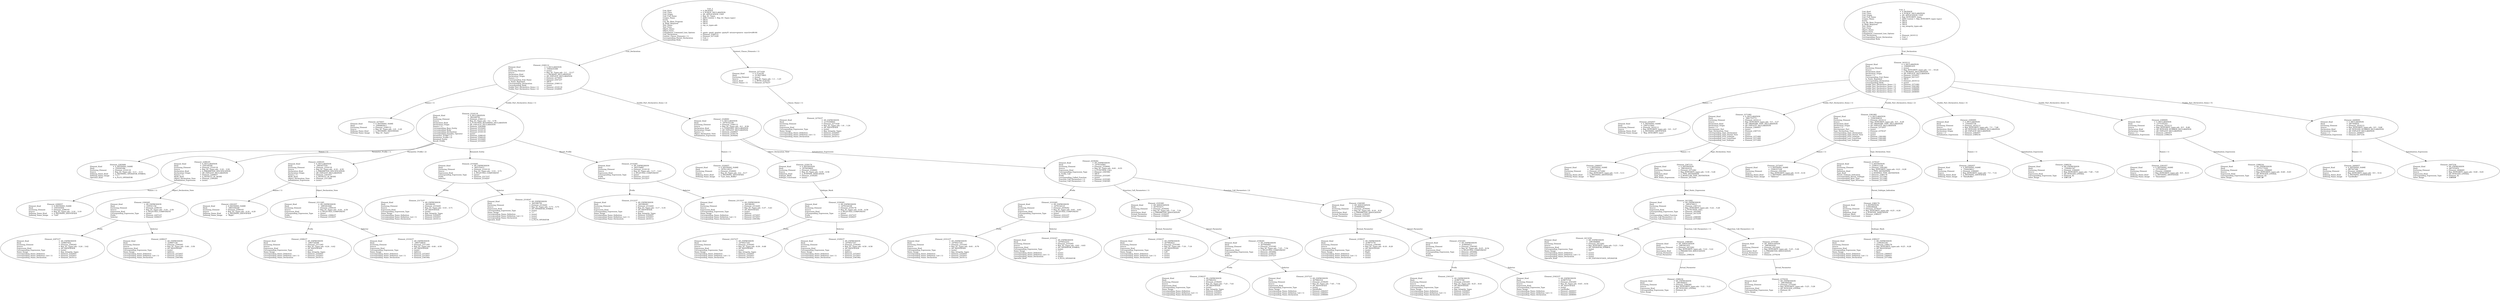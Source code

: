 digraph "rep_sc_types.adt" {
  Unit_2 -> Element_2346112
      [ label=Unit_Declaration ];
  Unit_2 -> Element_2271428
      [ label="Context_Clause_Elements ( 1)" ];
  Unit_2
      [ label=<<TABLE BORDER="0" CELLBORDER="0" CELLSPACING="0" CELLPADDING="0"> 
          <TR><TD COLSPAN="3">Unit_2</TD></TR>
          <TR><TD ALIGN="LEFT">Unit_Kind   </TD><TD> = </TD><TD ALIGN="LEFT">A_PACKAGE</TD></TR>
          <TR><TD ALIGN="LEFT">Unit_Class   </TD><TD> = </TD><TD ALIGN="LEFT">A_PUBLIC_DECLARATION</TD></TR>
          <TR><TD ALIGN="LEFT">Unit_Origin   </TD><TD> = </TD><TD ALIGN="LEFT">AN_APPLICATION_UNIT</TD></TR>
          <TR><TD ALIGN="LEFT">Unit_Full_Name    </TD><TD> = </TD><TD ALIGN="LEFT">Rep_SC_Types</TD></TR>
          <TR><TD ALIGN="LEFT">Unique_Name   </TD><TD> = </TD><TD ALIGN="LEFT">ASIS Context 1: Rep_SC_Types (spec)</TD></TR>
          <TR><TD ALIGN="LEFT">Exists  </TD><TD> = </TD><TD ALIGN="LEFT">TRUE</TD></TR>
          <TR><TD ALIGN="LEFT">Can_Be_Main_Program     </TD><TD> = </TD><TD ALIGN="LEFT">TRUE</TD></TR>
          <TR><TD ALIGN="LEFT">Is_Body_Required     </TD><TD> = </TD><TD ALIGN="LEFT">TRUE</TD></TR>
          <TR><TD ALIGN="LEFT">Text_Name   </TD><TD> = </TD><TD ALIGN="LEFT">rep_sc_types.ads</TD></TR>
          <TR><TD ALIGN="LEFT">Text_Form   </TD><TD> = </TD><TD ALIGN="LEFT"></TD></TR>
          <TR><TD ALIGN="LEFT">Object_Name   </TD><TD> = </TD><TD ALIGN="LEFT"></TD></TR>
          <TR><TD ALIGN="LEFT">Object_Form   </TD><TD> = </TD><TD ALIGN="LEFT"></TD></TR>
          <TR><TD ALIGN="LEFT">Compilation_Command_Line_Options         </TD><TD> = </TD><TD ALIGN="LEFT">-gnatc -gnatt -gnatws -gnatyN -mtune=generic -march=x86-64</TD></TR>
          <TR><TD ALIGN="LEFT">Unit_Declaration     </TD><TD> = </TD><TD ALIGN="LEFT">Element_2346112</TD></TR>
          <TR><TD ALIGN="LEFT">Context_Clause_Elements ( 1)        </TD><TD> = </TD><TD ALIGN="LEFT">Element_2271428</TD></TR>
          <TR><TD ALIGN="LEFT">Corresponding_Parent_Declaration         </TD><TD> = </TD><TD ALIGN="LEFT">Unit_1</TD></TR>
          <TR><TD ALIGN="LEFT">Corresponding_Body     </TD><TD> = </TD><TD ALIGN="LEFT">(none)</TD></TR>
          </TABLE>> ];
  Element_2271428 -> Element_2270237
      [ label="Clause_Name ( 1)" ];
  Element_2271428
      [ label=<<TABLE BORDER="0" CELLBORDER="0" CELLSPACING="0" CELLPADDING="0"> 
          <TR><TD COLSPAN="3">Element_2271428</TD></TR>
          <TR><TD ALIGN="LEFT">Element_Kind    </TD><TD> = </TD><TD ALIGN="LEFT">A_CLAUSE</TD></TR>
          <TR><TD ALIGN="LEFT">Hash  </TD><TD> = </TD><TD ALIGN="LEFT">-2136273805</TD></TR>
          <TR><TD ALIGN="LEFT">Enclosing_Element     </TD><TD> = </TD><TD ALIGN="LEFT">(none)</TD></TR>
          <TR><TD ALIGN="LEFT">Source  </TD><TD> = </TD><TD ALIGN="LEFT">Rep_SC_Types.ads - 1:1 .. 1:25</TD></TR>
          <TR><TD ALIGN="LEFT">Clause_Kind   </TD><TD> = </TD><TD ALIGN="LEFT">A_WITH_CLAUSE</TD></TR>
          <TR><TD ALIGN="LEFT">Clause_Name ( 1)     </TD><TD> = </TD><TD ALIGN="LEFT">Element_2270237</TD></TR>
          </TABLE>> ];
  Element_2270237
      [ label=<<TABLE BORDER="0" CELLBORDER="0" CELLSPACING="0" CELLPADDING="0"> 
          <TR><TD COLSPAN="3">Element_2270237</TD></TR>
          <TR><TD ALIGN="LEFT">Element_Kind    </TD><TD> = </TD><TD ALIGN="LEFT">AN_EXPRESSION</TD></TR>
          <TR><TD ALIGN="LEFT">Hash  </TD><TD> = </TD><TD ALIGN="LEFT">-2135208845</TD></TR>
          <TR><TD ALIGN="LEFT">Enclosing_Element     </TD><TD> = </TD><TD ALIGN="LEFT">Element_2271428</TD></TR>
          <TR><TD ALIGN="LEFT">Source  </TD><TD> = </TD><TD ALIGN="LEFT">Rep_SC_Types.ads - 1:6 .. 1:24</TD></TR>
          <TR><TD ALIGN="LEFT">Expression_Kind    </TD><TD> = </TD><TD ALIGN="LEFT">AN_IDENTIFIER</TD></TR>
          <TR><TD ALIGN="LEFT">Corresponding_Expression_Type        </TD><TD> = </TD><TD ALIGN="LEFT">(none)</TD></TR>
          <TR><TD ALIGN="LEFT">Name_Image   </TD><TD> = </TD><TD ALIGN="LEFT">Rep_Integrity_Types</TD></TR>
          <TR><TD ALIGN="LEFT">Corresponding_Name_Definition        </TD><TD> = </TD><TD ALIGN="LEFT">Element_2352057</TD></TR>
          <TR><TD ALIGN="LEFT">Corresponding_Name_Definition_List ( 1)          </TD><TD> = </TD><TD ALIGN="LEFT">Element_2352057</TD></TR>
          <TR><TD ALIGN="LEFT">Corresponding_Name_Declaration        </TD><TD> = </TD><TD ALIGN="LEFT">Element_2410112</TD></TR>
          </TABLE>> ];
  Element_2346112 -> Element_2275057
      [ label="Names ( 1)" ];
  Element_2346112 -> Element_2316118
      [ label="Visible_Part_Declarative_Items ( 1)" ];
  Element_2346112 -> Element_2328091
      [ label="Visible_Part_Declarative_Items ( 2)" ];
  Element_2346112
      [ label=<<TABLE BORDER="0" CELLBORDER="0" CELLSPACING="0" CELLPADDING="0"> 
          <TR><TD COLSPAN="3">Element_2346112</TD></TR>
          <TR><TD ALIGN="LEFT">Element_Kind    </TD><TD> = </TD><TD ALIGN="LEFT">A_DECLARATION</TD></TR>
          <TR><TD ALIGN="LEFT">Hash  </TD><TD> = </TD><TD ALIGN="LEFT">-1064435399</TD></TR>
          <TR><TD ALIGN="LEFT">Enclosing_Element     </TD><TD> = </TD><TD ALIGN="LEFT">(none)</TD></TR>
          <TR><TD ALIGN="LEFT">Source  </TD><TD> = </TD><TD ALIGN="LEFT">Rep_SC_Types.ads - 2:1 .. 12:17</TD></TR>
          <TR><TD ALIGN="LEFT">Declaration_Kind     </TD><TD> = </TD><TD ALIGN="LEFT">A_PACKAGE_DECLARATION</TD></TR>
          <TR><TD ALIGN="LEFT">Declaration_Origin     </TD><TD> = </TD><TD ALIGN="LEFT">AN_EXPLICIT_DECLARATION</TD></TR>
          <TR><TD ALIGN="LEFT">Names ( 1)   </TD><TD> = </TD><TD ALIGN="LEFT">Element_2275057</TD></TR>
          <TR><TD ALIGN="LEFT">Corresponding_End_Name      </TD><TD> = </TD><TD ALIGN="LEFT">Element_2347237</TD></TR>
          <TR><TD ALIGN="LEFT">Is_Name_Repeated     </TD><TD> = </TD><TD ALIGN="LEFT">TRUE</TD></TR>
          <TR><TD ALIGN="LEFT">Corresponding_Declaration       </TD><TD> = </TD><TD ALIGN="LEFT">Element_2346112</TD></TR>
          <TR><TD ALIGN="LEFT">Corresponding_Body     </TD><TD> = </TD><TD ALIGN="LEFT">(none)</TD></TR>
          <TR><TD ALIGN="LEFT">Visible_Part_Declarative_Items ( 1)         </TD><TD> = </TD><TD ALIGN="LEFT">Element_2316118</TD></TR>
          <TR><TD ALIGN="LEFT">Visible_Part_Declarative_Items ( 2)         </TD><TD> = </TD><TD ALIGN="LEFT">Element_2328091</TD></TR>
          </TABLE>> ];
  Element_2275057
      [ label=<<TABLE BORDER="0" CELLBORDER="0" CELLSPACING="0" CELLPADDING="0"> 
          <TR><TD COLSPAN="3">Element_2275057</TD></TR>
          <TR><TD ALIGN="LEFT">Element_Kind    </TD><TD> = </TD><TD ALIGN="LEFT">A_DEFINING_NAME</TD></TR>
          <TR><TD ALIGN="LEFT">Hash  </TD><TD> = </TD><TD ALIGN="LEFT">-1064883911</TD></TR>
          <TR><TD ALIGN="LEFT">Enclosing_Element     </TD><TD> = </TD><TD ALIGN="LEFT">Element_2346112</TD></TR>
          <TR><TD ALIGN="LEFT">Source  </TD><TD> = </TD><TD ALIGN="LEFT">Rep_SC_Types.ads - 2:9 .. 2:20</TD></TR>
          <TR><TD ALIGN="LEFT">Defining_Name_Kind     </TD><TD> = </TD><TD ALIGN="LEFT">A_DEFINING_IDENTIFIER</TD></TR>
          <TR><TD ALIGN="LEFT">Defining_Name_Image     </TD><TD> = </TD><TD ALIGN="LEFT">"Rep_SC_Types"</TD></TR>
          </TABLE>> ];
  Element_2316118 -> Element_2283069
      [ label="Names ( 1)" ];
  Element_2316118 -> Element_2298105
      [ label="Parameter_Profile ( 1)" ];
  Element_2316118 -> Element_2309105
      [ label="Parameter_Profile ( 2)" ];
  Element_2316118 -> Element_2319265
      [ label=Renamed_Entity ];
  Element_2316118 -> Element_2314265
      [ label=Result_Profile ];
  Element_2316118
      [ label=<<TABLE BORDER="0" CELLBORDER="0" CELLSPACING="0" CELLPADDING="0"> 
          <TR><TD COLSPAN="3">Element_2316118</TD></TR>
          <TR><TD ALIGN="LEFT">Element_Kind    </TD><TD> = </TD><TD ALIGN="LEFT">A_DECLARATION</TD></TR>
          <TR><TD ALIGN="LEFT">Hash  </TD><TD> = </TD><TD ALIGN="LEFT"> 942266791</TD></TR>
          <TR><TD ALIGN="LEFT">Enclosing_Element     </TD><TD> = </TD><TD ALIGN="LEFT">Element_2346112</TD></TR>
          <TR><TD ALIGN="LEFT">Source  </TD><TD> = </TD><TD ALIGN="LEFT">Rep_SC_Types.ads - 3:2 .. 5:76</TD></TR>
          <TR><TD ALIGN="LEFT">Declaration_Kind     </TD><TD> = </TD><TD ALIGN="LEFT">A_FUNCTION_RENAMING_DECLARATION</TD></TR>
          <TR><TD ALIGN="LEFT">Declaration_Origin     </TD><TD> = </TD><TD ALIGN="LEFT">AN_EXPLICIT_DECLARATION</TD></TR>
          <TR><TD ALIGN="LEFT">Names ( 1)   </TD><TD> = </TD><TD ALIGN="LEFT">Element_2283069</TD></TR>
          <TR><TD ALIGN="LEFT">Corresponding_Base_Entity       </TD><TD> = </TD><TD ALIGN="LEFT">Element_2319265</TD></TR>
          <TR><TD ALIGN="LEFT">Corresponding_Body     </TD><TD> = </TD><TD ALIGN="LEFT">Element_2316118</TD></TR>
          <TR><TD ALIGN="LEFT">Corresponding_Declaration       </TD><TD> = </TD><TD ALIGN="LEFT">Element_2316118</TD></TR>
          <TR><TD ALIGN="LEFT">Corresponding_Equality_Operator        </TD><TD> = </TD><TD ALIGN="LEFT">(none)</TD></TR>
          <TR><TD ALIGN="LEFT">Parameter_Profile ( 1)      </TD><TD> = </TD><TD ALIGN="LEFT">Element_2298105</TD></TR>
          <TR><TD ALIGN="LEFT">Parameter_Profile ( 2)      </TD><TD> = </TD><TD ALIGN="LEFT">Element_2309105</TD></TR>
          <TR><TD ALIGN="LEFT">Renamed_Entity    </TD><TD> = </TD><TD ALIGN="LEFT">Element_2319265</TD></TR>
          <TR><TD ALIGN="LEFT">Result_Profile    </TD><TD> = </TD><TD ALIGN="LEFT">Element_2314265</TD></TR>
          </TABLE>> ];
  Element_2283069
      [ label=<<TABLE BORDER="0" CELLBORDER="0" CELLSPACING="0" CELLPADDING="0"> 
          <TR><TD COLSPAN="3">Element_2283069</TD></TR>
          <TR><TD ALIGN="LEFT">Element_Kind    </TD><TD> = </TD><TD ALIGN="LEFT">A_DEFINING_NAME</TD></TR>
          <TR><TD ALIGN="LEFT">Hash  </TD><TD> = </TD><TD ALIGN="LEFT">-530295396</TD></TR>
          <TR><TD ALIGN="LEFT">Enclosing_Element     </TD><TD> = </TD><TD ALIGN="LEFT">Element_2316118</TD></TR>
          <TR><TD ALIGN="LEFT">Source  </TD><TD> = </TD><TD ALIGN="LEFT">Rep_SC_Types.ads - 3:11 .. 3:13</TD></TR>
          <TR><TD ALIGN="LEFT">Defining_Name_Kind     </TD><TD> = </TD><TD ALIGN="LEFT">A_DEFINING_OPERATOR_SYMBOL</TD></TR>
          <TR><TD ALIGN="LEFT">Defining_Name_Image     </TD><TD> = </TD><TD ALIGN="LEFT">""+""</TD></TR>
          <TR><TD ALIGN="LEFT">Operator_Kind    </TD><TD> = </TD><TD ALIGN="LEFT">A_PLUS_OPERATOR</TD></TR>
          </TABLE>> ];
  Element_2298105 -> Element_2290057
      [ label="Names ( 1)" ];
  Element_2298105 -> Element_2300265
      [ label=Object_Declaration_View ];
  Element_2298105
      [ label=<<TABLE BORDER="0" CELLBORDER="0" CELLSPACING="0" CELLPADDING="0"> 
          <TR><TD COLSPAN="3">Element_2298105</TD></TR>
          <TR><TD ALIGN="LEFT">Element_Kind    </TD><TD> = </TD><TD ALIGN="LEFT">A_DECLARATION</TD></TR>
          <TR><TD ALIGN="LEFT">Hash  </TD><TD> = </TD><TD ALIGN="LEFT">-530149348</TD></TR>
          <TR><TD ALIGN="LEFT">Enclosing_Element     </TD><TD> = </TD><TD ALIGN="LEFT">Element_2316118</TD></TR>
          <TR><TD ALIGN="LEFT">Source  </TD><TD> = </TD><TD ALIGN="LEFT">Rep_SC_Types.ads - 3:16 .. 3:50</TD></TR>
          <TR><TD ALIGN="LEFT">Declaration_Kind     </TD><TD> = </TD><TD ALIGN="LEFT">A_PARAMETER_SPECIFICATION</TD></TR>
          <TR><TD ALIGN="LEFT">Declaration_Origin     </TD><TD> = </TD><TD ALIGN="LEFT">AN_EXPLICIT_DECLARATION</TD></TR>
          <TR><TD ALIGN="LEFT">Names ( 1)   </TD><TD> = </TD><TD ALIGN="LEFT">Element_2290057</TD></TR>
          <TR><TD ALIGN="LEFT">Mode_Kind   </TD><TD> = </TD><TD ALIGN="LEFT">A_DEFAULT_IN_MODE</TD></TR>
          <TR><TD ALIGN="LEFT">Object_Declaration_View      </TD><TD> = </TD><TD ALIGN="LEFT">Element_2300265</TD></TR>
          <TR><TD ALIGN="LEFT">Initialization_Expression       </TD><TD> = </TD><TD ALIGN="LEFT">(none)</TD></TR>
          </TABLE>> ];
  Element_2290057
      [ label=<<TABLE BORDER="0" CELLBORDER="0" CELLSPACING="0" CELLPADDING="0"> 
          <TR><TD COLSPAN="3">Element_2290057</TD></TR>
          <TR><TD ALIGN="LEFT">Element_Kind    </TD><TD> = </TD><TD ALIGN="LEFT">A_DEFINING_NAME</TD></TR>
          <TR><TD ALIGN="LEFT">Hash  </TD><TD> = </TD><TD ALIGN="LEFT">-530345956</TD></TR>
          <TR><TD ALIGN="LEFT">Enclosing_Element     </TD><TD> = </TD><TD ALIGN="LEFT">Element_2298105</TD></TR>
          <TR><TD ALIGN="LEFT">Source  </TD><TD> = </TD><TD ALIGN="LEFT">Rep_SC_Types.ads - 3:16 .. 3:19</TD></TR>
          <TR><TD ALIGN="LEFT">Defining_Name_Kind     </TD><TD> = </TD><TD ALIGN="LEFT">A_DEFINING_IDENTIFIER</TD></TR>
          <TR><TD ALIGN="LEFT">Defining_Name_Image     </TD><TD> = </TD><TD ALIGN="LEFT">"Left"</TD></TR>
          </TABLE>> ];
  Element_2300265 -> Element_2297237
      [ label=Prefix ];
  Element_2300265 -> Element_2299237
      [ label=Selector ];
  Element_2300265
      [ label=<<TABLE BORDER="0" CELLBORDER="0" CELLSPACING="0" CELLPADDING="0"> 
          <TR><TD COLSPAN="3">Element_2300265</TD></TR>
          <TR><TD ALIGN="LEFT">Element_Kind    </TD><TD> = </TD><TD ALIGN="LEFT">AN_EXPRESSION</TD></TR>
          <TR><TD ALIGN="LEFT">Hash  </TD><TD> = </TD><TD ALIGN="LEFT">-530541156</TD></TR>
          <TR><TD ALIGN="LEFT">Enclosing_Element     </TD><TD> = </TD><TD ALIGN="LEFT">Element_2298105</TD></TR>
          <TR><TD ALIGN="LEFT">Source  </TD><TD> = </TD><TD ALIGN="LEFT">Rep_SC_Types.ads - 3:24 .. 3:50</TD></TR>
          <TR><TD ALIGN="LEFT">Expression_Kind    </TD><TD> = </TD><TD ALIGN="LEFT">A_SELECTED_COMPONENT</TD></TR>
          <TR><TD ALIGN="LEFT">Corresponding_Expression_Type        </TD><TD> = </TD><TD ALIGN="LEFT">(none)</TD></TR>
          <TR><TD ALIGN="LEFT">Prefix  </TD><TD> = </TD><TD ALIGN="LEFT">Element_2297237</TD></TR>
          <TR><TD ALIGN="LEFT">Selector   </TD><TD> = </TD><TD ALIGN="LEFT">Element_2299237</TD></TR>
          </TABLE>> ];
  Element_2297237
      [ label=<<TABLE BORDER="0" CELLBORDER="0" CELLSPACING="0" CELLPADDING="0"> 
          <TR><TD COLSPAN="3">Element_2297237</TD></TR>
          <TR><TD ALIGN="LEFT">Element_Kind    </TD><TD> = </TD><TD ALIGN="LEFT">AN_EXPRESSION</TD></TR>
          <TR><TD ALIGN="LEFT">Hash  </TD><TD> = </TD><TD ALIGN="LEFT">-529607652</TD></TR>
          <TR><TD ALIGN="LEFT">Enclosing_Element     </TD><TD> = </TD><TD ALIGN="LEFT">Element_2300265</TD></TR>
          <TR><TD ALIGN="LEFT">Source  </TD><TD> = </TD><TD ALIGN="LEFT">Rep_SC_Types.ads - 3:24 .. 3:42</TD></TR>
          <TR><TD ALIGN="LEFT">Expression_Kind    </TD><TD> = </TD><TD ALIGN="LEFT">AN_IDENTIFIER</TD></TR>
          <TR><TD ALIGN="LEFT">Corresponding_Expression_Type        </TD><TD> = </TD><TD ALIGN="LEFT">(none)</TD></TR>
          <TR><TD ALIGN="LEFT">Name_Image   </TD><TD> = </TD><TD ALIGN="LEFT">Rep_Integrity_Types</TD></TR>
          <TR><TD ALIGN="LEFT">Corresponding_Name_Definition        </TD><TD> = </TD><TD ALIGN="LEFT">Element_2352057</TD></TR>
          <TR><TD ALIGN="LEFT">Corresponding_Name_Definition_List ( 1)          </TD><TD> = </TD><TD ALIGN="LEFT">Element_2352057</TD></TR>
          <TR><TD ALIGN="LEFT">Corresponding_Name_Declaration        </TD><TD> = </TD><TD ALIGN="LEFT">Element_2410112</TD></TR>
          </TABLE>> ];
  Element_2299237
      [ label=<<TABLE BORDER="0" CELLBORDER="0" CELLSPACING="0" CELLPADDING="0"> 
          <TR><TD COLSPAN="3">Element_2299237</TD></TR>
          <TR><TD ALIGN="LEFT">Element_Kind    </TD><TD> = </TD><TD ALIGN="LEFT">AN_EXPRESSION</TD></TR>
          <TR><TD ALIGN="LEFT">Hash  </TD><TD> = </TD><TD ALIGN="LEFT">-529607140</TD></TR>
          <TR><TD ALIGN="LEFT">Enclosing_Element     </TD><TD> = </TD><TD ALIGN="LEFT">Element_2300265</TD></TR>
          <TR><TD ALIGN="LEFT">Source  </TD><TD> = </TD><TD ALIGN="LEFT">Rep_SC_Types.ads - 3:44 .. 3:50</TD></TR>
          <TR><TD ALIGN="LEFT">Expression_Kind    </TD><TD> = </TD><TD ALIGN="LEFT">AN_IDENTIFIER</TD></TR>
          <TR><TD ALIGN="LEFT">Corresponding_Expression_Type        </TD><TD> = </TD><TD ALIGN="LEFT">(none)</TD></TR>
          <TR><TD ALIGN="LEFT">Name_Image   </TD><TD> = </TD><TD ALIGN="LEFT">Address</TD></TR>
          <TR><TD ALIGN="LEFT">Corresponding_Name_Definition        </TD><TD> = </TD><TD ALIGN="LEFT">Element_2372057</TD></TR>
          <TR><TD ALIGN="LEFT">Corresponding_Name_Definition_List ( 1)          </TD><TD> = </TD><TD ALIGN="LEFT">Element_2372057</TD></TR>
          <TR><TD ALIGN="LEFT">Corresponding_Name_Declaration        </TD><TD> = </TD><TD ALIGN="LEFT">Element_2381082</TD></TR>
          </TABLE>> ];
  Element_2309105 -> Element_2301057
      [ label="Names ( 1)" ];
  Element_2309105 -> Element_2311265
      [ label=Object_Declaration_View ];
  Element_2309105
      [ label=<<TABLE BORDER="0" CELLBORDER="0" CELLSPACING="0" CELLPADDING="0"> 
          <TR><TD COLSPAN="3">Element_2309105</TD></TR>
          <TR><TD ALIGN="LEFT">Element_Kind    </TD><TD> = </TD><TD ALIGN="LEFT">A_DECLARATION</TD></TR>
          <TR><TD ALIGN="LEFT">Hash  </TD><TD> = </TD><TD ALIGN="LEFT"> 1883457550</TD></TR>
          <TR><TD ALIGN="LEFT">Enclosing_Element     </TD><TD> = </TD><TD ALIGN="LEFT">Element_2316118</TD></TR>
          <TR><TD ALIGN="LEFT">Source  </TD><TD> = </TD><TD ALIGN="LEFT">Rep_SC_Types.ads - 4:16 .. 4:50</TD></TR>
          <TR><TD ALIGN="LEFT">Declaration_Kind     </TD><TD> = </TD><TD ALIGN="LEFT">A_PARAMETER_SPECIFICATION</TD></TR>
          <TR><TD ALIGN="LEFT">Declaration_Origin     </TD><TD> = </TD><TD ALIGN="LEFT">AN_EXPLICIT_DECLARATION</TD></TR>
          <TR><TD ALIGN="LEFT">Names ( 1)   </TD><TD> = </TD><TD ALIGN="LEFT">Element_2301057</TD></TR>
          <TR><TD ALIGN="LEFT">Mode_Kind   </TD><TD> = </TD><TD ALIGN="LEFT">A_DEFAULT_IN_MODE</TD></TR>
          <TR><TD ALIGN="LEFT">Object_Declaration_View      </TD><TD> = </TD><TD ALIGN="LEFT">Element_2311265</TD></TR>
          <TR><TD ALIGN="LEFT">Initialization_Expression       </TD><TD> = </TD><TD ALIGN="LEFT">(none)</TD></TR>
          </TABLE>> ];
  Element_2301057
      [ label=<<TABLE BORDER="0" CELLBORDER="0" CELLSPACING="0" CELLPADDING="0"> 
          <TR><TD COLSPAN="3">Element_2301057</TD></TR>
          <TR><TD ALIGN="LEFT">Element_Kind    </TD><TD> = </TD><TD ALIGN="LEFT">A_DEFINING_NAME</TD></TR>
          <TR><TD ALIGN="LEFT">Hash  </TD><TD> = </TD><TD ALIGN="LEFT"> 1883359246</TD></TR>
          <TR><TD ALIGN="LEFT">Enclosing_Element     </TD><TD> = </TD><TD ALIGN="LEFT">Element_2309105</TD></TR>
          <TR><TD ALIGN="LEFT">Source  </TD><TD> = </TD><TD ALIGN="LEFT">Rep_SC_Types.ads - 4:16 .. 4:20</TD></TR>
          <TR><TD ALIGN="LEFT">Defining_Name_Kind     </TD><TD> = </TD><TD ALIGN="LEFT">A_DEFINING_IDENTIFIER</TD></TR>
          <TR><TD ALIGN="LEFT">Defining_Name_Image     </TD><TD> = </TD><TD ALIGN="LEFT">"Right"</TD></TR>
          </TABLE>> ];
  Element_2311265 -> Element_2308237
      [ label=Prefix ];
  Element_2311265 -> Element_2310237
      [ label=Selector ];
  Element_2311265
      [ label=<<TABLE BORDER="0" CELLBORDER="0" CELLSPACING="0" CELLPADDING="0"> 
          <TR><TD COLSPAN="3">Element_2311265</TD></TR>
          <TR><TD ALIGN="LEFT">Element_Kind    </TD><TD> = </TD><TD ALIGN="LEFT">AN_EXPRESSION</TD></TR>
          <TR><TD ALIGN="LEFT">Hash  </TD><TD> = </TD><TD ALIGN="LEFT"> 1883261646</TD></TR>
          <TR><TD ALIGN="LEFT">Enclosing_Element     </TD><TD> = </TD><TD ALIGN="LEFT">Element_2309105</TD></TR>
          <TR><TD ALIGN="LEFT">Source  </TD><TD> = </TD><TD ALIGN="LEFT">Rep_SC_Types.ads - 4:24 .. 4:50</TD></TR>
          <TR><TD ALIGN="LEFT">Expression_Kind    </TD><TD> = </TD><TD ALIGN="LEFT">A_SELECTED_COMPONENT</TD></TR>
          <TR><TD ALIGN="LEFT">Corresponding_Expression_Type        </TD><TD> = </TD><TD ALIGN="LEFT">(none)</TD></TR>
          <TR><TD ALIGN="LEFT">Prefix  </TD><TD> = </TD><TD ALIGN="LEFT">Element_2308237</TD></TR>
          <TR><TD ALIGN="LEFT">Selector   </TD><TD> = </TD><TD ALIGN="LEFT">Element_2310237</TD></TR>
          </TABLE>> ];
  Element_2308237
      [ label=<<TABLE BORDER="0" CELLBORDER="0" CELLSPACING="0" CELLPADDING="0"> 
          <TR><TD COLSPAN="3">Element_2308237</TD></TR>
          <TR><TD ALIGN="LEFT">Element_Kind    </TD><TD> = </TD><TD ALIGN="LEFT">AN_EXPRESSION</TD></TR>
          <TR><TD ALIGN="LEFT">Hash  </TD><TD> = </TD><TD ALIGN="LEFT"> 1883728398</TD></TR>
          <TR><TD ALIGN="LEFT">Enclosing_Element     </TD><TD> = </TD><TD ALIGN="LEFT">Element_2311265</TD></TR>
          <TR><TD ALIGN="LEFT">Source  </TD><TD> = </TD><TD ALIGN="LEFT">Rep_SC_Types.ads - 4:24 .. 4:42</TD></TR>
          <TR><TD ALIGN="LEFT">Expression_Kind    </TD><TD> = </TD><TD ALIGN="LEFT">AN_IDENTIFIER</TD></TR>
          <TR><TD ALIGN="LEFT">Corresponding_Expression_Type        </TD><TD> = </TD><TD ALIGN="LEFT">(none)</TD></TR>
          <TR><TD ALIGN="LEFT">Name_Image   </TD><TD> = </TD><TD ALIGN="LEFT">Rep_Integrity_Types</TD></TR>
          <TR><TD ALIGN="LEFT">Corresponding_Name_Definition        </TD><TD> = </TD><TD ALIGN="LEFT">Element_2352057</TD></TR>
          <TR><TD ALIGN="LEFT">Corresponding_Name_Definition_List ( 1)          </TD><TD> = </TD><TD ALIGN="LEFT">Element_2352057</TD></TR>
          <TR><TD ALIGN="LEFT">Corresponding_Name_Declaration        </TD><TD> = </TD><TD ALIGN="LEFT">Element_2410112</TD></TR>
          </TABLE>> ];
  Element_2310237
      [ label=<<TABLE BORDER="0" CELLBORDER="0" CELLSPACING="0" CELLPADDING="0"> 
          <TR><TD COLSPAN="3">Element_2310237</TD></TR>
          <TR><TD ALIGN="LEFT">Element_Kind    </TD><TD> = </TD><TD ALIGN="LEFT">AN_EXPRESSION</TD></TR>
          <TR><TD ALIGN="LEFT">Hash  </TD><TD> = </TD><TD ALIGN="LEFT"> 1883728654</TD></TR>
          <TR><TD ALIGN="LEFT">Enclosing_Element     </TD><TD> = </TD><TD ALIGN="LEFT">Element_2311265</TD></TR>
          <TR><TD ALIGN="LEFT">Source  </TD><TD> = </TD><TD ALIGN="LEFT">Rep_SC_Types.ads - 4:44 .. 4:50</TD></TR>
          <TR><TD ALIGN="LEFT">Expression_Kind    </TD><TD> = </TD><TD ALIGN="LEFT">AN_IDENTIFIER</TD></TR>
          <TR><TD ALIGN="LEFT">Corresponding_Expression_Type        </TD><TD> = </TD><TD ALIGN="LEFT">(none)</TD></TR>
          <TR><TD ALIGN="LEFT">Name_Image   </TD><TD> = </TD><TD ALIGN="LEFT">Address</TD></TR>
          <TR><TD ALIGN="LEFT">Corresponding_Name_Definition        </TD><TD> = </TD><TD ALIGN="LEFT">Element_2372057</TD></TR>
          <TR><TD ALIGN="LEFT">Corresponding_Name_Definition_List ( 1)          </TD><TD> = </TD><TD ALIGN="LEFT">Element_2372057</TD></TR>
          <TR><TD ALIGN="LEFT">Corresponding_Name_Declaration        </TD><TD> = </TD><TD ALIGN="LEFT">Element_2381082</TD></TR>
          </TABLE>> ];
  Element_2314265 -> Element_2312237
      [ label=Prefix ];
  Element_2314265 -> Element_2313237
      [ label=Selector ];
  Element_2314265
      [ label=<<TABLE BORDER="0" CELLBORDER="0" CELLSPACING="0" CELLPADDING="0"> 
          <TR><TD COLSPAN="3">Element_2314265</TD></TR>
          <TR><TD ALIGN="LEFT">Element_Kind    </TD><TD> = </TD><TD ALIGN="LEFT">AN_EXPRESSION</TD></TR>
          <TR><TD ALIGN="LEFT">Hash  </TD><TD> = </TD><TD ALIGN="LEFT"> 942154887</TD></TR>
          <TR><TD ALIGN="LEFT">Enclosing_Element     </TD><TD> = </TD><TD ALIGN="LEFT">Element_2316118</TD></TR>
          <TR><TD ALIGN="LEFT">Source  </TD><TD> = </TD><TD ALIGN="LEFT">Rep_SC_Types.ads - 5:17 .. 5:43</TD></TR>
          <TR><TD ALIGN="LEFT">Expression_Kind    </TD><TD> = </TD><TD ALIGN="LEFT">A_SELECTED_COMPONENT</TD></TR>
          <TR><TD ALIGN="LEFT">Corresponding_Expression_Type        </TD><TD> = </TD><TD ALIGN="LEFT">(none)</TD></TR>
          <TR><TD ALIGN="LEFT">Prefix  </TD><TD> = </TD><TD ALIGN="LEFT">Element_2312237</TD></TR>
          <TR><TD ALIGN="LEFT">Selector   </TD><TD> = </TD><TD ALIGN="LEFT">Element_2313237</TD></TR>
          </TABLE>> ];
  Element_2312237
      [ label=<<TABLE BORDER="0" CELLBORDER="0" CELLSPACING="0" CELLPADDING="0"> 
          <TR><TD COLSPAN="3">Element_2312237</TD></TR>
          <TR><TD ALIGN="LEFT">Element_Kind    </TD><TD> = </TD><TD ALIGN="LEFT">AN_EXPRESSION</TD></TR>
          <TR><TD ALIGN="LEFT">Hash  </TD><TD> = </TD><TD ALIGN="LEFT"> 942388263</TD></TR>
          <TR><TD ALIGN="LEFT">Enclosing_Element     </TD><TD> = </TD><TD ALIGN="LEFT">Element_2314265</TD></TR>
          <TR><TD ALIGN="LEFT">Source  </TD><TD> = </TD><TD ALIGN="LEFT">Rep_SC_Types.ads - 5:17 .. 5:35</TD></TR>
          <TR><TD ALIGN="LEFT">Expression_Kind    </TD><TD> = </TD><TD ALIGN="LEFT">AN_IDENTIFIER</TD></TR>
          <TR><TD ALIGN="LEFT">Corresponding_Expression_Type        </TD><TD> = </TD><TD ALIGN="LEFT">(none)</TD></TR>
          <TR><TD ALIGN="LEFT">Name_Image   </TD><TD> = </TD><TD ALIGN="LEFT">Rep_Integrity_Types</TD></TR>
          <TR><TD ALIGN="LEFT">Corresponding_Name_Definition        </TD><TD> = </TD><TD ALIGN="LEFT">Element_2352057</TD></TR>
          <TR><TD ALIGN="LEFT">Corresponding_Name_Definition_List ( 1)          </TD><TD> = </TD><TD ALIGN="LEFT">Element_2352057</TD></TR>
          <TR><TD ALIGN="LEFT">Corresponding_Name_Declaration        </TD><TD> = </TD><TD ALIGN="LEFT">Element_2410112</TD></TR>
          </TABLE>> ];
  Element_2313237
      [ label=<<TABLE BORDER="0" CELLBORDER="0" CELLSPACING="0" CELLPADDING="0"> 
          <TR><TD COLSPAN="3">Element_2313237</TD></TR>
          <TR><TD ALIGN="LEFT">Element_Kind    </TD><TD> = </TD><TD ALIGN="LEFT">AN_EXPRESSION</TD></TR>
          <TR><TD ALIGN="LEFT">Hash  </TD><TD> = </TD><TD ALIGN="LEFT"> 942388391</TD></TR>
          <TR><TD ALIGN="LEFT">Enclosing_Element     </TD><TD> = </TD><TD ALIGN="LEFT">Element_2314265</TD></TR>
          <TR><TD ALIGN="LEFT">Source  </TD><TD> = </TD><TD ALIGN="LEFT">Rep_SC_Types.ads - 5:37 .. 5:43</TD></TR>
          <TR><TD ALIGN="LEFT">Expression_Kind    </TD><TD> = </TD><TD ALIGN="LEFT">AN_IDENTIFIER</TD></TR>
          <TR><TD ALIGN="LEFT">Corresponding_Expression_Type        </TD><TD> = </TD><TD ALIGN="LEFT">(none)</TD></TR>
          <TR><TD ALIGN="LEFT">Name_Image   </TD><TD> = </TD><TD ALIGN="LEFT">Address</TD></TR>
          <TR><TD ALIGN="LEFT">Corresponding_Name_Definition        </TD><TD> = </TD><TD ALIGN="LEFT">Element_2372057</TD></TR>
          <TR><TD ALIGN="LEFT">Corresponding_Name_Definition_List ( 1)          </TD><TD> = </TD><TD ALIGN="LEFT">Element_2372057</TD></TR>
          <TR><TD ALIGN="LEFT">Corresponding_Name_Declaration        </TD><TD> = </TD><TD ALIGN="LEFT">Element_2381082</TD></TR>
          </TABLE>> ];
  Element_2319265 -> Element_2317237
      [ label=Prefix ];
  Element_2319265 -> Element_2318247
      [ label=Selector ];
  Element_2319265
      [ label=<<TABLE BORDER="0" CELLBORDER="0" CELLSPACING="0" CELLPADDING="0"> 
          <TR><TD COLSPAN="3">Element_2319265</TD></TR>
          <TR><TD ALIGN="LEFT">Element_Kind    </TD><TD> = </TD><TD ALIGN="LEFT">AN_EXPRESSION</TD></TR>
          <TR><TD ALIGN="LEFT">Hash  </TD><TD> = </TD><TD ALIGN="LEFT"> 942155015</TD></TR>
          <TR><TD ALIGN="LEFT">Enclosing_Element     </TD><TD> = </TD><TD ALIGN="LEFT">Element_2316118</TD></TR>
          <TR><TD ALIGN="LEFT">Source  </TD><TD> = </TD><TD ALIGN="LEFT">Rep_SC_Types.ads - 5:53 .. 5:75</TD></TR>
          <TR><TD ALIGN="LEFT">Expression_Kind    </TD><TD> = </TD><TD ALIGN="LEFT">A_SELECTED_COMPONENT</TD></TR>
          <TR><TD ALIGN="LEFT">Corresponding_Expression_Type        </TD><TD> = </TD><TD ALIGN="LEFT">(none)</TD></TR>
          <TR><TD ALIGN="LEFT">Prefix  </TD><TD> = </TD><TD ALIGN="LEFT">Element_2317237</TD></TR>
          <TR><TD ALIGN="LEFT">Selector   </TD><TD> = </TD><TD ALIGN="LEFT">Element_2318247</TD></TR>
          </TABLE>> ];
  Element_2317237
      [ label=<<TABLE BORDER="0" CELLBORDER="0" CELLSPACING="0" CELLPADDING="0"> 
          <TR><TD COLSPAN="3">Element_2317237</TD></TR>
          <TR><TD ALIGN="LEFT">Element_Kind    </TD><TD> = </TD><TD ALIGN="LEFT">AN_EXPRESSION</TD></TR>
          <TR><TD ALIGN="LEFT">Hash  </TD><TD> = </TD><TD ALIGN="LEFT"> 942388391</TD></TR>
          <TR><TD ALIGN="LEFT">Enclosing_Element     </TD><TD> = </TD><TD ALIGN="LEFT">Element_2319265</TD></TR>
          <TR><TD ALIGN="LEFT">Source  </TD><TD> = </TD><TD ALIGN="LEFT">Rep_SC_Types.ads - 5:53 .. 5:71</TD></TR>
          <TR><TD ALIGN="LEFT">Expression_Kind    </TD><TD> = </TD><TD ALIGN="LEFT">AN_IDENTIFIER</TD></TR>
          <TR><TD ALIGN="LEFT">Corresponding_Expression_Type        </TD><TD> = </TD><TD ALIGN="LEFT">(none)</TD></TR>
          <TR><TD ALIGN="LEFT">Name_Image   </TD><TD> = </TD><TD ALIGN="LEFT">Rep_Integrity_Types</TD></TR>
          <TR><TD ALIGN="LEFT">Corresponding_Name_Definition        </TD><TD> = </TD><TD ALIGN="LEFT">Element_2352057</TD></TR>
          <TR><TD ALIGN="LEFT">Corresponding_Name_Definition_List ( 1)          </TD><TD> = </TD><TD ALIGN="LEFT">Element_2352057</TD></TR>
          <TR><TD ALIGN="LEFT">Corresponding_Name_Declaration        </TD><TD> = </TD><TD ALIGN="LEFT">Element_2410112</TD></TR>
          </TABLE>> ];
  Element_2318247
      [ label=<<TABLE BORDER="0" CELLBORDER="0" CELLSPACING="0" CELLPADDING="0"> 
          <TR><TD COLSPAN="3">Element_2318247</TD></TR>
          <TR><TD ALIGN="LEFT">Element_Kind    </TD><TD> = </TD><TD ALIGN="LEFT">AN_EXPRESSION</TD></TR>
          <TR><TD ALIGN="LEFT">Hash  </TD><TD> = </TD><TD ALIGN="LEFT"> 942398759</TD></TR>
          <TR><TD ALIGN="LEFT">Enclosing_Element     </TD><TD> = </TD><TD ALIGN="LEFT">Element_2319265</TD></TR>
          <TR><TD ALIGN="LEFT">Source  </TD><TD> = </TD><TD ALIGN="LEFT">Rep_SC_Types.ads - 5:73 .. 5:75</TD></TR>
          <TR><TD ALIGN="LEFT">Expression_Kind    </TD><TD> = </TD><TD ALIGN="LEFT">AN_OPERATOR_SYMBOL</TD></TR>
          <TR><TD ALIGN="LEFT">Corresponding_Expression_Type        </TD><TD> = </TD><TD ALIGN="LEFT">(none)</TD></TR>
          <TR><TD ALIGN="LEFT">Name_Image   </TD><TD> = </TD><TD ALIGN="LEFT">"+"</TD></TR>
          <TR><TD ALIGN="LEFT">Corresponding_Name_Definition        </TD><TD> = </TD><TD ALIGN="LEFT">(none)</TD></TR>
          <TR><TD ALIGN="LEFT">Corresponding_Name_Definition_List ( 1)          </TD><TD> = </TD><TD ALIGN="LEFT">(none)</TD></TR>
          <TR><TD ALIGN="LEFT">Corresponding_Name_Declaration        </TD><TD> = </TD><TD ALIGN="LEFT">(none)</TD></TR>
          <TR><TD ALIGN="LEFT">Operator_Kind    </TD><TD> = </TD><TD ALIGN="LEFT">A_PLUS_OPERATOR</TD></TR>
          </TABLE>> ];
  Element_2328091 -> Element_2320057
      [ label="Names ( 1)" ];
  Element_2328091 -> Element_2330176
      [ label=Object_Declaration_View ];
  Element_2328091 -> Element_2439262
      [ label=Initialization_Expression ];
  Element_2328091
      [ label=<<TABLE BORDER="0" CELLBORDER="0" CELLSPACING="0" CELLPADDING="0"> 
          <TR><TD COLSPAN="3">Element_2328091</TD></TR>
          <TR><TD ALIGN="LEFT">Element_Kind    </TD><TD> = </TD><TD ALIGN="LEFT">A_DECLARATION</TD></TR>
          <TR><TD ALIGN="LEFT">Hash  </TD><TD> = </TD><TD ALIGN="LEFT">-1676102109</TD></TR>
          <TR><TD ALIGN="LEFT">Enclosing_Element     </TD><TD> = </TD><TD ALIGN="LEFT">Element_2346112</TD></TR>
          <TR><TD ALIGN="LEFT">Source  </TD><TD> = </TD><TD ALIGN="LEFT">Rep_SC_Types.ads - 6:2 .. 8:56</TD></TR>
          <TR><TD ALIGN="LEFT">Declaration_Kind     </TD><TD> = </TD><TD ALIGN="LEFT">A_CONSTANT_DECLARATION</TD></TR>
          <TR><TD ALIGN="LEFT">Declaration_Origin     </TD><TD> = </TD><TD ALIGN="LEFT">AN_EXPLICIT_DECLARATION</TD></TR>
          <TR><TD ALIGN="LEFT">Names ( 1)   </TD><TD> = </TD><TD ALIGN="LEFT">Element_2320057</TD></TR>
          <TR><TD ALIGN="LEFT">Object_Declaration_View      </TD><TD> = </TD><TD ALIGN="LEFT">Element_2330176</TD></TR>
          <TR><TD ALIGN="LEFT">Initialization_Expression       </TD><TD> = </TD><TD ALIGN="LEFT">Element_2439262</TD></TR>
          </TABLE>> ];
  Element_2320057
      [ label=<<TABLE BORDER="0" CELLBORDER="0" CELLSPACING="0" CELLPADDING="0"> 
          <TR><TD COLSPAN="3">Element_2320057</TD></TR>
          <TR><TD ALIGN="LEFT">Element_Kind    </TD><TD> = </TD><TD ALIGN="LEFT">A_DEFINING_NAME</TD></TR>
          <TR><TD ALIGN="LEFT">Hash  </TD><TD> = </TD><TD ALIGN="LEFT">-1676119517</TD></TR>
          <TR><TD ALIGN="LEFT">Enclosing_Element     </TD><TD> = </TD><TD ALIGN="LEFT">Element_2328091</TD></TR>
          <TR><TD ALIGN="LEFT">Source  </TD><TD> = </TD><TD ALIGN="LEFT">Rep_SC_Types.ads - 6:2 .. 6:17</TD></TR>
          <TR><TD ALIGN="LEFT">Defining_Name_Kind     </TD><TD> = </TD><TD ALIGN="LEFT">A_DEFINING_IDENTIFIER</TD></TR>
          <TR><TD ALIGN="LEFT">Defining_Name_Image     </TD><TD> = </TD><TD ALIGN="LEFT">"Last_Data_Buffer"</TD></TR>
          </TABLE>> ];
  Element_2330176 -> Element_2330265
      [ label=Subtype_Mark ];
  Element_2330176
      [ label=<<TABLE BORDER="0" CELLBORDER="0" CELLSPACING="0" CELLPADDING="0"> 
          <TR><TD COLSPAN="3">Element_2330176</TD></TR>
          <TR><TD ALIGN="LEFT">Element_Kind    </TD><TD> = </TD><TD ALIGN="LEFT">A_DEFINITION</TD></TR>
          <TR><TD ALIGN="LEFT">Hash  </TD><TD> = </TD><TD ALIGN="LEFT">-1676058605</TD></TR>
          <TR><TD ALIGN="LEFT">Enclosing_Element     </TD><TD> = </TD><TD ALIGN="LEFT">Element_2328091</TD></TR>
          <TR><TD ALIGN="LEFT">Source  </TD><TD> = </TD><TD ALIGN="LEFT">Rep_SC_Types.ads - 6:30 .. 6:56</TD></TR>
          <TR><TD ALIGN="LEFT">Definition_Kind    </TD><TD> = </TD><TD ALIGN="LEFT">A_SUBTYPE_INDICATION</TD></TR>
          <TR><TD ALIGN="LEFT">Subtype_Mark    </TD><TD> = </TD><TD ALIGN="LEFT">Element_2330265</TD></TR>
          <TR><TD ALIGN="LEFT">Subtype_Constraint     </TD><TD> = </TD><TD ALIGN="LEFT">(none)</TD></TR>
          </TABLE>> ];
  Element_2330265 -> Element_2327237
      [ label=Prefix ];
  Element_2330265 -> Element_2329237
      [ label=Selector ];
  Element_2330265
      [ label=<<TABLE BORDER="0" CELLBORDER="0" CELLSPACING="0" CELLPADDING="0"> 
          <TR><TD COLSPAN="3">Element_2330265</TD></TR>
          <TR><TD ALIGN="LEFT">Element_Kind    </TD><TD> = </TD><TD ALIGN="LEFT">AN_EXPRESSION</TD></TR>
          <TR><TD ALIGN="LEFT">Hash  </TD><TD> = </TD><TD ALIGN="LEFT">-1676144109</TD></TR>
          <TR><TD ALIGN="LEFT">Enclosing_Element     </TD><TD> = </TD><TD ALIGN="LEFT">Element_2330176</TD></TR>
          <TR><TD ALIGN="LEFT">Source  </TD><TD> = </TD><TD ALIGN="LEFT">Rep_SC_Types.ads - 6:30 .. 6:56</TD></TR>
          <TR><TD ALIGN="LEFT">Expression_Kind    </TD><TD> = </TD><TD ALIGN="LEFT">A_SELECTED_COMPONENT</TD></TR>
          <TR><TD ALIGN="LEFT">Corresponding_Expression_Type        </TD><TD> = </TD><TD ALIGN="LEFT">(none)</TD></TR>
          <TR><TD ALIGN="LEFT">Prefix  </TD><TD> = </TD><TD ALIGN="LEFT">Element_2327237</TD></TR>
          <TR><TD ALIGN="LEFT">Selector   </TD><TD> = </TD><TD ALIGN="LEFT">Element_2329237</TD></TR>
          </TABLE>> ];
  Element_2327237
      [ label=<<TABLE BORDER="0" CELLBORDER="0" CELLSPACING="0" CELLPADDING="0"> 
          <TR><TD COLSPAN="3">Element_2327237</TD></TR>
          <TR><TD ALIGN="LEFT">Element_Kind    </TD><TD> = </TD><TD ALIGN="LEFT">AN_EXPRESSION</TD></TR>
          <TR><TD ALIGN="LEFT">Hash  </TD><TD> = </TD><TD ALIGN="LEFT">-1676027165</TD></TR>
          <TR><TD ALIGN="LEFT">Enclosing_Element     </TD><TD> = </TD><TD ALIGN="LEFT">Element_2330265</TD></TR>
          <TR><TD ALIGN="LEFT">Source  </TD><TD> = </TD><TD ALIGN="LEFT">Rep_SC_Types.ads - 6:30 .. 6:48</TD></TR>
          <TR><TD ALIGN="LEFT">Expression_Kind    </TD><TD> = </TD><TD ALIGN="LEFT">AN_IDENTIFIER</TD></TR>
          <TR><TD ALIGN="LEFT">Corresponding_Expression_Type        </TD><TD> = </TD><TD ALIGN="LEFT">(none)</TD></TR>
          <TR><TD ALIGN="LEFT">Name_Image   </TD><TD> = </TD><TD ALIGN="LEFT">Rep_Integrity_Types</TD></TR>
          <TR><TD ALIGN="LEFT">Corresponding_Name_Definition        </TD><TD> = </TD><TD ALIGN="LEFT">Element_2352057</TD></TR>
          <TR><TD ALIGN="LEFT">Corresponding_Name_Definition_List ( 1)          </TD><TD> = </TD><TD ALIGN="LEFT">Element_2352057</TD></TR>
          <TR><TD ALIGN="LEFT">Corresponding_Name_Declaration        </TD><TD> = </TD><TD ALIGN="LEFT">Element_2410112</TD></TR>
          </TABLE>> ];
  Element_2329237
      [ label=<<TABLE BORDER="0" CELLBORDER="0" CELLSPACING="0" CELLPADDING="0"> 
          <TR><TD COLSPAN="3">Element_2329237</TD></TR>
          <TR><TD ALIGN="LEFT">Element_Kind    </TD><TD> = </TD><TD ALIGN="LEFT">AN_EXPRESSION</TD></TR>
          <TR><TD ALIGN="LEFT">Hash  </TD><TD> = </TD><TD ALIGN="LEFT">-1676027357</TD></TR>
          <TR><TD ALIGN="LEFT">Enclosing_Element     </TD><TD> = </TD><TD ALIGN="LEFT">Element_2330265</TD></TR>
          <TR><TD ALIGN="LEFT">Source  </TD><TD> = </TD><TD ALIGN="LEFT">Rep_SC_Types.ads - 6:50 .. 6:56</TD></TR>
          <TR><TD ALIGN="LEFT">Expression_Kind    </TD><TD> = </TD><TD ALIGN="LEFT">AN_IDENTIFIER</TD></TR>
          <TR><TD ALIGN="LEFT">Corresponding_Expression_Type        </TD><TD> = </TD><TD ALIGN="LEFT">(none)</TD></TR>
          <TR><TD ALIGN="LEFT">Name_Image   </TD><TD> = </TD><TD ALIGN="LEFT">Address</TD></TR>
          <TR><TD ALIGN="LEFT">Corresponding_Name_Definition        </TD><TD> = </TD><TD ALIGN="LEFT">Element_2372057</TD></TR>
          <TR><TD ALIGN="LEFT">Corresponding_Name_Definition_List ( 1)          </TD><TD> = </TD><TD ALIGN="LEFT">Element_2372057</TD></TR>
          <TR><TD ALIGN="LEFT">Corresponding_Name_Declaration        </TD><TD> = </TD><TD ALIGN="LEFT">Element_2381082</TD></TR>
          </TABLE>> ];
  Element_2439262 -> Element_2333265
      [ label=Prefix ];
  Element_2439262 -> Element_2335385
      [ label="Function_Call_Parameters ( 1)" ];
  Element_2439262 -> Element_2340385
      [ label="Function_Call_Parameters ( 2)" ];
  Element_2439262
      [ label=<<TABLE BORDER="0" CELLBORDER="0" CELLSPACING="0" CELLPADDING="0"> 
          <TR><TD COLSPAN="3">Element_2439262</TD></TR>
          <TR><TD ALIGN="LEFT">Element_Kind    </TD><TD> = </TD><TD ALIGN="LEFT">AN_EXPRESSION</TD></TR>
          <TR><TD ALIGN="LEFT">Hash  </TD><TD> = </TD><TD ALIGN="LEFT">-1676145661</TD></TR>
          <TR><TD ALIGN="LEFT">Enclosing_Element     </TD><TD> = </TD><TD ALIGN="LEFT">Element_2328091</TD></TR>
          <TR><TD ALIGN="LEFT">Source  </TD><TD> = </TD><TD ALIGN="LEFT">Rep_SC_Types.ads - 6:61 .. 8:55</TD></TR>
          <TR><TD ALIGN="LEFT">Expression_Kind    </TD><TD> = </TD><TD ALIGN="LEFT">A_FUNCTION_CALL</TD></TR>
          <TR><TD ALIGN="LEFT">Corresponding_Expression_Type        </TD><TD> = </TD><TD ALIGN="LEFT">Element_2381082</TD></TR>
          <TR><TD ALIGN="LEFT">Is_Prefix_Call    </TD><TD> = </TD><TD ALIGN="LEFT">TRUE</TD></TR>
          <TR><TD ALIGN="LEFT">Prefix  </TD><TD> = </TD><TD ALIGN="LEFT">Element_2333265</TD></TR>
          <TR><TD ALIGN="LEFT">Corresponding_Called_Function        </TD><TD> = </TD><TD ALIGN="LEFT">(none)</TD></TR>
          <TR><TD ALIGN="LEFT">Function_Call_Parameters ( 1)        </TD><TD> = </TD><TD ALIGN="LEFT">Element_2335385</TD></TR>
          <TR><TD ALIGN="LEFT">Function_Call_Parameters ( 2)        </TD><TD> = </TD><TD ALIGN="LEFT">Element_2340385</TD></TR>
          </TABLE>> ];
  Element_2333265 -> Element_2331237
      [ label=Prefix ];
  Element_2333265 -> Element_2332247
      [ label=Selector ];
  Element_2333265
      [ label=<<TABLE BORDER="0" CELLBORDER="0" CELLSPACING="0" CELLPADDING="0"> 
          <TR><TD COLSPAN="3">Element_2333265</TD></TR>
          <TR><TD ALIGN="LEFT">Element_Kind    </TD><TD> = </TD><TD ALIGN="LEFT">AN_EXPRESSION</TD></TR>
          <TR><TD ALIGN="LEFT">Hash  </TD><TD> = </TD><TD ALIGN="LEFT">-1676144125</TD></TR>
          <TR><TD ALIGN="LEFT">Enclosing_Element     </TD><TD> = </TD><TD ALIGN="LEFT">Element_2439262</TD></TR>
          <TR><TD ALIGN="LEFT">Source  </TD><TD> = </TD><TD ALIGN="LEFT">Rep_SC_Types.ads - 6:61 .. 6:83</TD></TR>
          <TR><TD ALIGN="LEFT">Expression_Kind    </TD><TD> = </TD><TD ALIGN="LEFT">A_SELECTED_COMPONENT</TD></TR>
          <TR><TD ALIGN="LEFT">Corresponding_Expression_Type        </TD><TD> = </TD><TD ALIGN="LEFT">(none)</TD></TR>
          <TR><TD ALIGN="LEFT">Prefix  </TD><TD> = </TD><TD ALIGN="LEFT">Element_2331237</TD></TR>
          <TR><TD ALIGN="LEFT">Selector   </TD><TD> = </TD><TD ALIGN="LEFT">Element_2332247</TD></TR>
          </TABLE>> ];
  Element_2331237
      [ label=<<TABLE BORDER="0" CELLBORDER="0" CELLSPACING="0" CELLPADDING="0"> 
          <TR><TD COLSPAN="3">Element_2331237</TD></TR>
          <TR><TD ALIGN="LEFT">Element_Kind    </TD><TD> = </TD><TD ALIGN="LEFT">AN_EXPRESSION</TD></TR>
          <TR><TD ALIGN="LEFT">Hash  </TD><TD> = </TD><TD ALIGN="LEFT">-1676027181</TD></TR>
          <TR><TD ALIGN="LEFT">Enclosing_Element     </TD><TD> = </TD><TD ALIGN="LEFT">Element_2333265</TD></TR>
          <TR><TD ALIGN="LEFT">Source  </TD><TD> = </TD><TD ALIGN="LEFT">Rep_SC_Types.ads - 6:61 .. 6:79</TD></TR>
          <TR><TD ALIGN="LEFT">Expression_Kind    </TD><TD> = </TD><TD ALIGN="LEFT">AN_IDENTIFIER</TD></TR>
          <TR><TD ALIGN="LEFT">Corresponding_Expression_Type        </TD><TD> = </TD><TD ALIGN="LEFT">(none)</TD></TR>
          <TR><TD ALIGN="LEFT">Name_Image   </TD><TD> = </TD><TD ALIGN="LEFT">Rep_Integrity_Types</TD></TR>
          <TR><TD ALIGN="LEFT">Corresponding_Name_Definition        </TD><TD> = </TD><TD ALIGN="LEFT">Element_2352057</TD></TR>
          <TR><TD ALIGN="LEFT">Corresponding_Name_Definition_List ( 1)          </TD><TD> = </TD><TD ALIGN="LEFT">Element_2352057</TD></TR>
          <TR><TD ALIGN="LEFT">Corresponding_Name_Declaration        </TD><TD> = </TD><TD ALIGN="LEFT">Element_2410112</TD></TR>
          </TABLE>> ];
  Element_2332247
      [ label=<<TABLE BORDER="0" CELLBORDER="0" CELLSPACING="0" CELLPADDING="0"> 
          <TR><TD COLSPAN="3">Element_2332247</TD></TR>
          <TR><TD ALIGN="LEFT">Element_Kind    </TD><TD> = </TD><TD ALIGN="LEFT">AN_EXPRESSION</TD></TR>
          <TR><TD ALIGN="LEFT">Hash  </TD><TD> = </TD><TD ALIGN="LEFT">-1676022253</TD></TR>
          <TR><TD ALIGN="LEFT">Enclosing_Element     </TD><TD> = </TD><TD ALIGN="LEFT">Element_2333265</TD></TR>
          <TR><TD ALIGN="LEFT">Source  </TD><TD> = </TD><TD ALIGN="LEFT">Rep_SC_Types.ads - 6:81 .. 6:83</TD></TR>
          <TR><TD ALIGN="LEFT">Expression_Kind    </TD><TD> = </TD><TD ALIGN="LEFT">AN_OPERATOR_SYMBOL</TD></TR>
          <TR><TD ALIGN="LEFT">Corresponding_Expression_Type        </TD><TD> = </TD><TD ALIGN="LEFT">(none)</TD></TR>
          <TR><TD ALIGN="LEFT">Name_Image   </TD><TD> = </TD><TD ALIGN="LEFT">"+"</TD></TR>
          <TR><TD ALIGN="LEFT">Corresponding_Name_Definition        </TD><TD> = </TD><TD ALIGN="LEFT">(none)</TD></TR>
          <TR><TD ALIGN="LEFT">Corresponding_Name_Definition_List ( 1)          </TD><TD> = </TD><TD ALIGN="LEFT">(none)</TD></TR>
          <TR><TD ALIGN="LEFT">Corresponding_Name_Declaration        </TD><TD> = </TD><TD ALIGN="LEFT">(none)</TD></TR>
          <TR><TD ALIGN="LEFT">Operator_Kind    </TD><TD> = </TD><TD ALIGN="LEFT">A_PLUS_OPERATOR</TD></TR>
          </TABLE>> ];
  Element_2335385 -> Element_2334237
      [ label=Formal_Parameter ];
  Element_2335385 -> Element_2338265
      [ label=Actual_Parameter ];
  Element_2335385
      [ label=<<TABLE BORDER="0" CELLBORDER="0" CELLSPACING="0" CELLPADDING="0"> 
          <TR><TD COLSPAN="3">Element_2335385</TD></TR>
          <TR><TD ALIGN="LEFT">Element_Kind    </TD><TD> = </TD><TD ALIGN="LEFT">AN_ASSOCIATION</TD></TR>
          <TR><TD ALIGN="LEFT">Hash  </TD><TD> = </TD><TD ALIGN="LEFT">-837910271</TD></TR>
          <TR><TD ALIGN="LEFT">Enclosing_Element     </TD><TD> = </TD><TD ALIGN="LEFT">Element_2439262</TD></TR>
          <TR><TD ALIGN="LEFT">Source  </TD><TD> = </TD><TD ALIGN="LEFT">Rep_SC_Types.ads - 7:16 .. 7:54</TD></TR>
          <TR><TD ALIGN="LEFT">Association_Kind     </TD><TD> = </TD><TD ALIGN="LEFT">A_PARAMETER_ASSOCIATION</TD></TR>
          <TR><TD ALIGN="LEFT">Formal_Parameter     </TD><TD> = </TD><TD ALIGN="LEFT">Element_2334237</TD></TR>
          <TR><TD ALIGN="LEFT">Actual_Parameter     </TD><TD> = </TD><TD ALIGN="LEFT">Element_2338265</TD></TR>
          </TABLE>> ];
  Element_2334237
      [ label=<<TABLE BORDER="0" CELLBORDER="0" CELLSPACING="0" CELLPADDING="0"> 
          <TR><TD COLSPAN="3">Element_2334237</TD></TR>
          <TR><TD ALIGN="LEFT">Element_Kind    </TD><TD> = </TD><TD ALIGN="LEFT">AN_EXPRESSION</TD></TR>
          <TR><TD ALIGN="LEFT">Hash  </TD><TD> = </TD><TD ALIGN="LEFT">-837882623</TD></TR>
          <TR><TD ALIGN="LEFT">Enclosing_Element     </TD><TD> = </TD><TD ALIGN="LEFT">Element_2335385</TD></TR>
          <TR><TD ALIGN="LEFT">Source  </TD><TD> = </TD><TD ALIGN="LEFT">Rep_SC_Types.ads - 7:16 .. 7:19</TD></TR>
          <TR><TD ALIGN="LEFT">Expression_Kind    </TD><TD> = </TD><TD ALIGN="LEFT">AN_IDENTIFIER</TD></TR>
          <TR><TD ALIGN="LEFT">Corresponding_Expression_Type        </TD><TD> = </TD><TD ALIGN="LEFT">(none)</TD></TR>
          <TR><TD ALIGN="LEFT">Name_Image   </TD><TD> = </TD><TD ALIGN="LEFT">Left</TD></TR>
          <TR><TD ALIGN="LEFT">Corresponding_Name_Definition        </TD><TD> = </TD><TD ALIGN="LEFT">(none)</TD></TR>
          <TR><TD ALIGN="LEFT">Corresponding_Name_Definition_List ( 1)          </TD><TD> = </TD><TD ALIGN="LEFT">(none)</TD></TR>
          <TR><TD ALIGN="LEFT">Corresponding_Name_Declaration        </TD><TD> = </TD><TD ALIGN="LEFT">(none)</TD></TR>
          </TABLE>> ];
  Element_2338265 -> Element_2336237
      [ label=Prefix ];
  Element_2338265 -> Element_2337237
      [ label=Selector ];
  Element_2338265
      [ label=<<TABLE BORDER="0" CELLBORDER="0" CELLSPACING="0" CELLPADDING="0"> 
          <TR><TD COLSPAN="3">Element_2338265</TD></TR>
          <TR><TD ALIGN="LEFT">Element_Kind    </TD><TD> = </TD><TD ALIGN="LEFT">AN_EXPRESSION</TD></TR>
          <TR><TD ALIGN="LEFT">Hash  </TD><TD> = </TD><TD ALIGN="LEFT">-837940895</TD></TR>
          <TR><TD ALIGN="LEFT">Enclosing_Element     </TD><TD> = </TD><TD ALIGN="LEFT">Element_2335385</TD></TR>
          <TR><TD ALIGN="LEFT">Source  </TD><TD> = </TD><TD ALIGN="LEFT">Rep_SC_Types.ads - 7:25 .. 7:54</TD></TR>
          <TR><TD ALIGN="LEFT">Expression_Kind    </TD><TD> = </TD><TD ALIGN="LEFT">A_SELECTED_COMPONENT</TD></TR>
          <TR><TD ALIGN="LEFT">Corresponding_Expression_Type        </TD><TD> = </TD><TD ALIGN="LEFT">Element_1652082</TD></TR>
          <TR><TD ALIGN="LEFT">Prefix  </TD><TD> = </TD><TD ALIGN="LEFT">Element_2336237</TD></TR>
          <TR><TD ALIGN="LEFT">Selector   </TD><TD> = </TD><TD ALIGN="LEFT">Element_2337237</TD></TR>
          </TABLE>> ];
  Element_2336237
      [ label=<<TABLE BORDER="0" CELLBORDER="0" CELLSPACING="0" CELLPADDING="0"> 
          <TR><TD COLSPAN="3">Element_2336237</TD></TR>
          <TR><TD ALIGN="LEFT">Element_Kind    </TD><TD> = </TD><TD ALIGN="LEFT">AN_EXPRESSION</TD></TR>
          <TR><TD ALIGN="LEFT">Hash  </TD><TD> = </TD><TD ALIGN="LEFT">-837882551</TD></TR>
          <TR><TD ALIGN="LEFT">Enclosing_Element     </TD><TD> = </TD><TD ALIGN="LEFT">Element_2338265</TD></TR>
          <TR><TD ALIGN="LEFT">Source  </TD><TD> = </TD><TD ALIGN="LEFT">Rep_SC_Types.ads - 7:25 .. 7:43</TD></TR>
          <TR><TD ALIGN="LEFT">Expression_Kind    </TD><TD> = </TD><TD ALIGN="LEFT">AN_IDENTIFIER</TD></TR>
          <TR><TD ALIGN="LEFT">Corresponding_Expression_Type        </TD><TD> = </TD><TD ALIGN="LEFT">(none)</TD></TR>
          <TR><TD ALIGN="LEFT">Name_Image   </TD><TD> = </TD><TD ALIGN="LEFT">Rep_Integrity_Types</TD></TR>
          <TR><TD ALIGN="LEFT">Corresponding_Name_Definition        </TD><TD> = </TD><TD ALIGN="LEFT">Element_2352057</TD></TR>
          <TR><TD ALIGN="LEFT">Corresponding_Name_Definition_List ( 1)          </TD><TD> = </TD><TD ALIGN="LEFT">Element_2352057</TD></TR>
          <TR><TD ALIGN="LEFT">Corresponding_Name_Declaration        </TD><TD> = </TD><TD ALIGN="LEFT">Element_2410112</TD></TR>
          </TABLE>> ];
  Element_2337237
      [ label=<<TABLE BORDER="0" CELLBORDER="0" CELLSPACING="0" CELLPADDING="0"> 
          <TR><TD COLSPAN="3">Element_2337237</TD></TR>
          <TR><TD ALIGN="LEFT">Element_Kind    </TD><TD> = </TD><TD ALIGN="LEFT">AN_EXPRESSION</TD></TR>
          <TR><TD ALIGN="LEFT">Hash  </TD><TD> = </TD><TD ALIGN="LEFT">-837882519</TD></TR>
          <TR><TD ALIGN="LEFT">Enclosing_Element     </TD><TD> = </TD><TD ALIGN="LEFT">Element_2338265</TD></TR>
          <TR><TD ALIGN="LEFT">Source  </TD><TD> = </TD><TD ALIGN="LEFT">Rep_SC_Types.ads - 7:45 .. 7:54</TD></TR>
          <TR><TD ALIGN="LEFT">Expression_Kind    </TD><TD> = </TD><TD ALIGN="LEFT">AN_IDENTIFIER</TD></TR>
          <TR><TD ALIGN="LEFT">Corresponding_Expression_Type        </TD><TD> = </TD><TD ALIGN="LEFT">(none)</TD></TR>
          <TR><TD ALIGN="LEFT">Name_Image   </TD><TD> = </TD><TD ALIGN="LEFT">DataBuffer</TD></TR>
          <TR><TD ALIGN="LEFT">Corresponding_Name_Definition        </TD><TD> = </TD><TD ALIGN="LEFT">Element_2382057</TD></TR>
          <TR><TD ALIGN="LEFT">Corresponding_Name_Definition_List ( 1)          </TD><TD> = </TD><TD ALIGN="LEFT">Element_2382057</TD></TR>
          <TR><TD ALIGN="LEFT">Corresponding_Name_Declaration        </TD><TD> = </TD><TD ALIGN="LEFT">Element_2390095</TD></TR>
          </TABLE>> ];
  Element_2340385 -> Element_2339237
      [ label=Formal_Parameter ];
  Element_2340385 -> Element_2343265
      [ label=Actual_Parameter ];
  Element_2340385
      [ label=<<TABLE BORDER="0" CELLBORDER="0" CELLSPACING="0" CELLPADDING="0"> 
          <TR><TD COLSPAN="3">Element_2340385</TD></TR>
          <TR><TD ALIGN="LEFT">Element_Kind    </TD><TD> = </TD><TD ALIGN="LEFT">AN_ASSOCIATION</TD></TR>
          <TR><TD ALIGN="LEFT">Hash  </TD><TD> = </TD><TD ALIGN="LEFT">-418889600</TD></TR>
          <TR><TD ALIGN="LEFT">Enclosing_Element     </TD><TD> = </TD><TD ALIGN="LEFT">Element_2439262</TD></TR>
          <TR><TD ALIGN="LEFT">Source  </TD><TD> = </TD><TD ALIGN="LEFT">Rep_SC_Types.ads - 8:16 .. 8:54</TD></TR>
          <TR><TD ALIGN="LEFT">Association_Kind     </TD><TD> = </TD><TD ALIGN="LEFT">A_PARAMETER_ASSOCIATION</TD></TR>
          <TR><TD ALIGN="LEFT">Formal_Parameter     </TD><TD> = </TD><TD ALIGN="LEFT">Element_2339237</TD></TR>
          <TR><TD ALIGN="LEFT">Actual_Parameter     </TD><TD> = </TD><TD ALIGN="LEFT">Element_2343265</TD></TR>
          </TABLE>> ];
  Element_2339237
      [ label=<<TABLE BORDER="0" CELLBORDER="0" CELLSPACING="0" CELLPADDING="0"> 
          <TR><TD COLSPAN="3">Element_2339237</TD></TR>
          <TR><TD ALIGN="LEFT">Element_Kind    </TD><TD> = </TD><TD ALIGN="LEFT">AN_EXPRESSION</TD></TR>
          <TR><TD ALIGN="LEFT">Hash  </TD><TD> = </TD><TD ALIGN="LEFT">-418875776</TD></TR>
          <TR><TD ALIGN="LEFT">Enclosing_Element     </TD><TD> = </TD><TD ALIGN="LEFT">Element_2340385</TD></TR>
          <TR><TD ALIGN="LEFT">Source  </TD><TD> = </TD><TD ALIGN="LEFT">Rep_SC_Types.ads - 8:16 .. 8:20</TD></TR>
          <TR><TD ALIGN="LEFT">Expression_Kind    </TD><TD> = </TD><TD ALIGN="LEFT">AN_IDENTIFIER</TD></TR>
          <TR><TD ALIGN="LEFT">Corresponding_Expression_Type        </TD><TD> = </TD><TD ALIGN="LEFT">(none)</TD></TR>
          <TR><TD ALIGN="LEFT">Name_Image   </TD><TD> = </TD><TD ALIGN="LEFT">Right</TD></TR>
          <TR><TD ALIGN="LEFT">Corresponding_Name_Definition        </TD><TD> = </TD><TD ALIGN="LEFT">(none)</TD></TR>
          <TR><TD ALIGN="LEFT">Corresponding_Name_Definition_List ( 1)          </TD><TD> = </TD><TD ALIGN="LEFT">(none)</TD></TR>
          <TR><TD ALIGN="LEFT">Corresponding_Name_Declaration        </TD><TD> = </TD><TD ALIGN="LEFT">(none)</TD></TR>
          </TABLE>> ];
  Element_2343265 -> Element_2341237
      [ label=Prefix ];
  Element_2343265 -> Element_2342237
      [ label=Selector ];
  Element_2343265
      [ label=<<TABLE BORDER="0" CELLBORDER="0" CELLSPACING="0" CELLPADDING="0"> 
          <TR><TD COLSPAN="3">Element_2343265</TD></TR>
          <TR><TD ALIGN="LEFT">Element_Kind    </TD><TD> = </TD><TD ALIGN="LEFT">AN_EXPRESSION</TD></TR>
          <TR><TD ALIGN="LEFT">Hash  </TD><TD> = </TD><TD ALIGN="LEFT">-418904912</TD></TR>
          <TR><TD ALIGN="LEFT">Enclosing_Element     </TD><TD> = </TD><TD ALIGN="LEFT">Element_2340385</TD></TR>
          <TR><TD ALIGN="LEFT">Source  </TD><TD> = </TD><TD ALIGN="LEFT">Rep_SC_Types.ads - 8:25 .. 8:54</TD></TR>
          <TR><TD ALIGN="LEFT">Expression_Kind    </TD><TD> = </TD><TD ALIGN="LEFT">A_SELECTED_COMPONENT</TD></TR>
          <TR><TD ALIGN="LEFT">Corresponding_Expression_Type        </TD><TD> = </TD><TD ALIGN="LEFT">Element_1652082</TD></TR>
          <TR><TD ALIGN="LEFT">Prefix  </TD><TD> = </TD><TD ALIGN="LEFT">Element_2341237</TD></TR>
          <TR><TD ALIGN="LEFT">Selector   </TD><TD> = </TD><TD ALIGN="LEFT">Element_2342237</TD></TR>
          </TABLE>> ];
  Element_2341237
      [ label=<<TABLE BORDER="0" CELLBORDER="0" CELLSPACING="0" CELLPADDING="0"> 
          <TR><TD COLSPAN="3">Element_2341237</TD></TR>
          <TR><TD ALIGN="LEFT">Element_Kind    </TD><TD> = </TD><TD ALIGN="LEFT">AN_EXPRESSION</TD></TR>
          <TR><TD ALIGN="LEFT">Hash  </TD><TD> = </TD><TD ALIGN="LEFT">-418875740</TD></TR>
          <TR><TD ALIGN="LEFT">Enclosing_Element     </TD><TD> = </TD><TD ALIGN="LEFT">Element_2343265</TD></TR>
          <TR><TD ALIGN="LEFT">Source  </TD><TD> = </TD><TD ALIGN="LEFT">Rep_SC_Types.ads - 8:25 .. 8:43</TD></TR>
          <TR><TD ALIGN="LEFT">Expression_Kind    </TD><TD> = </TD><TD ALIGN="LEFT">AN_IDENTIFIER</TD></TR>
          <TR><TD ALIGN="LEFT">Corresponding_Expression_Type        </TD><TD> = </TD><TD ALIGN="LEFT">(none)</TD></TR>
          <TR><TD ALIGN="LEFT">Name_Image   </TD><TD> = </TD><TD ALIGN="LEFT">Rep_Integrity_Types</TD></TR>
          <TR><TD ALIGN="LEFT">Corresponding_Name_Definition        </TD><TD> = </TD><TD ALIGN="LEFT">Element_2352057</TD></TR>
          <TR><TD ALIGN="LEFT">Corresponding_Name_Definition_List ( 1)          </TD><TD> = </TD><TD ALIGN="LEFT">Element_2352057</TD></TR>
          <TR><TD ALIGN="LEFT">Corresponding_Name_Declaration        </TD><TD> = </TD><TD ALIGN="LEFT">Element_2410112</TD></TR>
          </TABLE>> ];
  Element_2342237
      [ label=<<TABLE BORDER="0" CELLBORDER="0" CELLSPACING="0" CELLPADDING="0"> 
          <TR><TD COLSPAN="3">Element_2342237</TD></TR>
          <TR><TD ALIGN="LEFT">Element_Kind    </TD><TD> = </TD><TD ALIGN="LEFT">AN_EXPRESSION</TD></TR>
          <TR><TD ALIGN="LEFT">Hash  </TD><TD> = </TD><TD ALIGN="LEFT">-418875724</TD></TR>
          <TR><TD ALIGN="LEFT">Enclosing_Element     </TD><TD> = </TD><TD ALIGN="LEFT">Element_2343265</TD></TR>
          <TR><TD ALIGN="LEFT">Source  </TD><TD> = </TD><TD ALIGN="LEFT">Rep_SC_Types.ads - 8:45 .. 8:54</TD></TR>
          <TR><TD ALIGN="LEFT">Expression_Kind    </TD><TD> = </TD><TD ALIGN="LEFT">AN_IDENTIFIER</TD></TR>
          <TR><TD ALIGN="LEFT">Corresponding_Expression_Type        </TD><TD> = </TD><TD ALIGN="LEFT">(none)</TD></TR>
          <TR><TD ALIGN="LEFT">Name_Image   </TD><TD> = </TD><TD ALIGN="LEFT">LastBuffer</TD></TR>
          <TR><TD ALIGN="LEFT">Corresponding_Name_Definition        </TD><TD> = </TD><TD ALIGN="LEFT">Element_2400057</TD></TR>
          <TR><TD ALIGN="LEFT">Corresponding_Name_Definition_List ( 1)          </TD><TD> = </TD><TD ALIGN="LEFT">Element_2400057</TD></TR>
          <TR><TD ALIGN="LEFT">Corresponding_Name_Declaration        </TD><TD> = </TD><TD ALIGN="LEFT">Element_2408095</TD></TR>
          </TABLE>> ];
  Unit_3 -> Element_2410112
      [ label=Unit_Declaration ];
  Unit_3
      [ label=<<TABLE BORDER="0" CELLBORDER="0" CELLSPACING="0" CELLPADDING="0"> 
          <TR><TD COLSPAN="3">Unit_3</TD></TR>
          <TR><TD ALIGN="LEFT">Unit_Kind   </TD><TD> = </TD><TD ALIGN="LEFT">A_PACKAGE</TD></TR>
          <TR><TD ALIGN="LEFT">Unit_Class   </TD><TD> = </TD><TD ALIGN="LEFT">A_PUBLIC_DECLARATION</TD></TR>
          <TR><TD ALIGN="LEFT">Unit_Origin   </TD><TD> = </TD><TD ALIGN="LEFT">AN_APPLICATION_UNIT</TD></TR>
          <TR><TD ALIGN="LEFT">Unit_Full_Name    </TD><TD> = </TD><TD ALIGN="LEFT">Rep_INTEGRITY_types</TD></TR>
          <TR><TD ALIGN="LEFT">Unique_Name   </TD><TD> = </TD><TD ALIGN="LEFT">ASIS Context 1: Rep_INTEGRITY_types (spec)</TD></TR>
          <TR><TD ALIGN="LEFT">Exists  </TD><TD> = </TD><TD ALIGN="LEFT">TRUE</TD></TR>
          <TR><TD ALIGN="LEFT">Can_Be_Main_Program     </TD><TD> = </TD><TD ALIGN="LEFT">TRUE</TD></TR>
          <TR><TD ALIGN="LEFT">Is_Body_Required     </TD><TD> = </TD><TD ALIGN="LEFT">TRUE</TD></TR>
          <TR><TD ALIGN="LEFT">Text_Name   </TD><TD> = </TD><TD ALIGN="LEFT">rep_integrity_types.ads</TD></TR>
          <TR><TD ALIGN="LEFT">Text_Form   </TD><TD> = </TD><TD ALIGN="LEFT"></TD></TR>
          <TR><TD ALIGN="LEFT">Object_Name   </TD><TD> = </TD><TD ALIGN="LEFT"></TD></TR>
          <TR><TD ALIGN="LEFT">Object_Form   </TD><TD> = </TD><TD ALIGN="LEFT"></TD></TR>
          <TR><TD ALIGN="LEFT">Compilation_Command_Line_Options         </TD><TD> = </TD><TD ALIGN="LEFT"></TD></TR>
          <TR><TD ALIGN="LEFT">Unit_Declaration     </TD><TD> = </TD><TD ALIGN="LEFT">Element_2410112</TD></TR>
          <TR><TD ALIGN="LEFT">Corresponding_Parent_Declaration         </TD><TD> = </TD><TD ALIGN="LEFT">Unit_1</TD></TR>
          <TR><TD ALIGN="LEFT">Corresponding_Body     </TD><TD> = </TD><TD ALIGN="LEFT">(none)</TD></TR>
          </TABLE>> ];
  Element_2410112 -> Element_2352057
      [ label="Names ( 1)" ];
  Element_2410112 -> Element_2371082
      [ label="Visible_Part_Declarative_Items ( 1)" ];
  Element_2410112 -> Element_2381082
      [ label="Visible_Part_Declarative_Items ( 2)" ];
  Element_2410112 -> Element_2390095
      [ label="Visible_Part_Declarative_Items ( 3)" ];
  Element_2410112 -> Element_2399095
      [ label="Visible_Part_Declarative_Items ( 4)" ];
  Element_2410112 -> Element_2408095
      [ label="Visible_Part_Declarative_Items ( 5)" ];
  Element_2410112
      [ label=<<TABLE BORDER="0" CELLBORDER="0" CELLSPACING="0" CELLPADDING="0"> 
          <TR><TD COLSPAN="3">Element_2410112</TD></TR>
          <TR><TD ALIGN="LEFT">Element_Kind    </TD><TD> = </TD><TD ALIGN="LEFT">A_DECLARATION</TD></TR>
          <TR><TD ALIGN="LEFT">Hash  </TD><TD> = </TD><TD ALIGN="LEFT">-1066991435</TD></TR>
          <TR><TD ALIGN="LEFT">Enclosing_Element     </TD><TD> = </TD><TD ALIGN="LEFT">(none)</TD></TR>
          <TR><TD ALIGN="LEFT">Source  </TD><TD> = </TD><TD ALIGN="LEFT">Rep_INTEGRITY_types.ads - 3:1 .. 10:24</TD></TR>
          <TR><TD ALIGN="LEFT">Declaration_Kind     </TD><TD> = </TD><TD ALIGN="LEFT">A_PACKAGE_DECLARATION</TD></TR>
          <TR><TD ALIGN="LEFT">Declaration_Origin     </TD><TD> = </TD><TD ALIGN="LEFT">AN_EXPLICIT_DECLARATION</TD></TR>
          <TR><TD ALIGN="LEFT">Names ( 1)   </TD><TD> = </TD><TD ALIGN="LEFT">Element_2352057</TD></TR>
          <TR><TD ALIGN="LEFT">Corresponding_End_Name      </TD><TD> = </TD><TD ALIGN="LEFT">Element_2411237</TD></TR>
          <TR><TD ALIGN="LEFT">Is_Name_Repeated     </TD><TD> = </TD><TD ALIGN="LEFT">TRUE</TD></TR>
          <TR><TD ALIGN="LEFT">Corresponding_Declaration       </TD><TD> = </TD><TD ALIGN="LEFT">Element_2410112</TD></TR>
          <TR><TD ALIGN="LEFT">Corresponding_Body     </TD><TD> = </TD><TD ALIGN="LEFT">(none)</TD></TR>
          <TR><TD ALIGN="LEFT">Visible_Part_Declarative_Items ( 1)         </TD><TD> = </TD><TD ALIGN="LEFT">Element_2371082</TD></TR>
          <TR><TD ALIGN="LEFT">Visible_Part_Declarative_Items ( 2)         </TD><TD> = </TD><TD ALIGN="LEFT">Element_2381082</TD></TR>
          <TR><TD ALIGN="LEFT">Visible_Part_Declarative_Items ( 3)         </TD><TD> = </TD><TD ALIGN="LEFT">Element_2390095</TD></TR>
          <TR><TD ALIGN="LEFT">Visible_Part_Declarative_Items ( 4)         </TD><TD> = </TD><TD ALIGN="LEFT">Element_2399095</TD></TR>
          <TR><TD ALIGN="LEFT">Visible_Part_Declarative_Items ( 5)         </TD><TD> = </TD><TD ALIGN="LEFT">Element_2408095</TD></TR>
          </TABLE>> ];
  Element_2352057
      [ label=<<TABLE BORDER="0" CELLBORDER="0" CELLSPACING="0" CELLPADDING="0"> 
          <TR><TD COLSPAN="3">Element_2352057</TD></TR>
          <TR><TD ALIGN="LEFT">Element_Kind    </TD><TD> = </TD><TD ALIGN="LEFT">A_DEFINING_NAME</TD></TR>
          <TR><TD ALIGN="LEFT">Hash  </TD><TD> = </TD><TD ALIGN="LEFT">-1067215691</TD></TR>
          <TR><TD ALIGN="LEFT">Enclosing_Element     </TD><TD> = </TD><TD ALIGN="LEFT">Element_2410112</TD></TR>
          <TR><TD ALIGN="LEFT">Source  </TD><TD> = </TD><TD ALIGN="LEFT">Rep_INTEGRITY_types.ads - 3:9 .. 3:27</TD></TR>
          <TR><TD ALIGN="LEFT">Defining_Name_Kind     </TD><TD> = </TD><TD ALIGN="LEFT">A_DEFINING_IDENTIFIER</TD></TR>
          <TR><TD ALIGN="LEFT">Defining_Name_Image     </TD><TD> = </TD><TD ALIGN="LEFT">"Rep_INTEGRITY_types"</TD></TR>
          </TABLE>> ];
  Element_2371082 -> Element_2360057
      [ label="Names ( 1)" ];
  Element_2371082 -> Element_2367151
      [ label=Type_Declaration_View ];
  Element_2371082
      [ label=<<TABLE BORDER="0" CELLBORDER="0" CELLSPACING="0" CELLPADDING="0"> 
          <TR><TD COLSPAN="3">Element_2371082</TD></TR>
          <TR><TD ALIGN="LEFT">Element_Kind    </TD><TD> = </TD><TD ALIGN="LEFT">A_DECLARATION</TD></TR>
          <TR><TD ALIGN="LEFT">Hash  </TD><TD> = </TD><TD ALIGN="LEFT"> 1881753773</TD></TR>
          <TR><TD ALIGN="LEFT">Enclosing_Element     </TD><TD> = </TD><TD ALIGN="LEFT">Element_2410112</TD></TR>
          <TR><TD ALIGN="LEFT">Source  </TD><TD> = </TD><TD ALIGN="LEFT">Rep_INTEGRITY_types.ads - 5:5 .. 5:27</TD></TR>
          <TR><TD ALIGN="LEFT">Declaration_Kind     </TD><TD> = </TD><TD ALIGN="LEFT">AN_ORDINARY_TYPE_DECLARATION</TD></TR>
          <TR><TD ALIGN="LEFT">Declaration_Origin     </TD><TD> = </TD><TD ALIGN="LEFT">AN_EXPLICIT_DECLARATION</TD></TR>
          <TR><TD ALIGN="LEFT">Names ( 1)   </TD><TD> = </TD><TD ALIGN="LEFT">Element_2360057</TD></TR>
          <TR><TD ALIGN="LEFT">Discriminant_Part     </TD><TD> = </TD><TD ALIGN="LEFT">(none)</TD></TR>
          <TR><TD ALIGN="LEFT">Type_Declaration_View      </TD><TD> = </TD><TD ALIGN="LEFT">Element_2367151</TD></TR>
          <TR><TD ALIGN="LEFT">Corresponding_Type_Declaration        </TD><TD> = </TD><TD ALIGN="LEFT">(none)</TD></TR>
          <TR><TD ALIGN="LEFT">Corresponding_Type_Partial_View        </TD><TD> = </TD><TD ALIGN="LEFT">(none)</TD></TR>
          <TR><TD ALIGN="LEFT">Corresponding_First_Subtype       </TD><TD> = </TD><TD ALIGN="LEFT">Element_2371082</TD></TR>
          <TR><TD ALIGN="LEFT">Corresponding_Last_Constraint        </TD><TD> = </TD><TD ALIGN="LEFT">Element_2371082</TD></TR>
          <TR><TD ALIGN="LEFT">Corresponding_Last_Subtype       </TD><TD> = </TD><TD ALIGN="LEFT">Element_2371082</TD></TR>
          </TABLE>> ];
  Element_2360057
      [ label=<<TABLE BORDER="0" CELLBORDER="0" CELLSPACING="0" CELLPADDING="0"> 
          <TR><TD COLSPAN="3">Element_2360057</TD></TR>
          <TR><TD ALIGN="LEFT">Element_Kind    </TD><TD> = </TD><TD ALIGN="LEFT">A_DEFINING_NAME</TD></TR>
          <TR><TD ALIGN="LEFT">Hash  </TD><TD> = </TD><TD ALIGN="LEFT"> 1881728333</TD></TR>
          <TR><TD ALIGN="LEFT">Enclosing_Element     </TD><TD> = </TD><TD ALIGN="LEFT">Element_2371082</TD></TR>
          <TR><TD ALIGN="LEFT">Source  </TD><TD> = </TD><TD ALIGN="LEFT">Rep_INTEGRITY_types.ads - 5:10 .. 5:13</TD></TR>
          <TR><TD ALIGN="LEFT">Defining_Name_Kind     </TD><TD> = </TD><TD ALIGN="LEFT">A_DEFINING_IDENTIFIER</TD></TR>
          <TR><TD ALIGN="LEFT">Defining_Name_Image     </TD><TD> = </TD><TD ALIGN="LEFT">"Base"</TD></TR>
          </TABLE>> ];
  Element_2367151 -> Element_2413262
      [ label=Mod_Static_Expression ];
  Element_2367151
      [ label=<<TABLE BORDER="0" CELLBORDER="0" CELLSPACING="0" CELLPADDING="0"> 
          <TR><TD COLSPAN="3">Element_2367151</TD></TR>
          <TR><TD ALIGN="LEFT">Element_Kind    </TD><TD> = </TD><TD ALIGN="LEFT">A_DEFINITION</TD></TR>
          <TR><TD ALIGN="LEFT">Hash  </TD><TD> = </TD><TD ALIGN="LEFT"> 1881824333</TD></TR>
          <TR><TD ALIGN="LEFT">Enclosing_Element     </TD><TD> = </TD><TD ALIGN="LEFT">Element_2371082</TD></TR>
          <TR><TD ALIGN="LEFT">Source  </TD><TD> = </TD><TD ALIGN="LEFT">Rep_INTEGRITY_types.ads - 5:18 .. 5:26</TD></TR>
          <TR><TD ALIGN="LEFT">Definition_Kind    </TD><TD> = </TD><TD ALIGN="LEFT">A_TYPE_DEFINITION</TD></TR>
          <TR><TD ALIGN="LEFT">Type_Kind   </TD><TD> = </TD><TD ALIGN="LEFT">A_MODULAR_TYPE_DEFINITION</TD></TR>
          <TR><TD ALIGN="LEFT">Mod_Static_Expression      </TD><TD> = </TD><TD ALIGN="LEFT">Element_2413262</TD></TR>
          </TABLE>> ];
  Element_2413262 -> Element_2413256
      [ label=Prefix ];
  Element_2413262 -> Element_2368385
      [ label="Function_Call_Parameters ( 1)" ];
  Element_2413262 -> Element_2370385
      [ label="Function_Call_Parameters ( 2)" ];
  Element_2413262
      [ label=<<TABLE BORDER="0" CELLBORDER="0" CELLSPACING="0" CELLPADDING="0"> 
          <TR><TD COLSPAN="3">Element_2413262</TD></TR>
          <TR><TD ALIGN="LEFT">Element_Kind    </TD><TD> = </TD><TD ALIGN="LEFT">AN_EXPRESSION</TD></TR>
          <TR><TD ALIGN="LEFT">Hash  </TD><TD> = </TD><TD ALIGN="LEFT"> 1881676013</TD></TR>
          <TR><TD ALIGN="LEFT">Enclosing_Element     </TD><TD> = </TD><TD ALIGN="LEFT">Element_2367151</TD></TR>
          <TR><TD ALIGN="LEFT">Source  </TD><TD> = </TD><TD ALIGN="LEFT">Rep_INTEGRITY_types.ads - 5:22 .. 5:26</TD></TR>
          <TR><TD ALIGN="LEFT">Expression_Kind    </TD><TD> = </TD><TD ALIGN="LEFT">A_FUNCTION_CALL</TD></TR>
          <TR><TD ALIGN="LEFT">Corresponding_Expression_Type        </TD><TD> = </TD><TD ALIGN="LEFT">Element_1652082</TD></TR>
          <TR><TD ALIGN="LEFT">Prefix  </TD><TD> = </TD><TD ALIGN="LEFT">Element_2413256</TD></TR>
          <TR><TD ALIGN="LEFT">Corresponding_Called_Function        </TD><TD> = </TD><TD ALIGN="LEFT">(none)</TD></TR>
          <TR><TD ALIGN="LEFT">Function_Call_Parameters ( 1)        </TD><TD> = </TD><TD ALIGN="LEFT">Element_2368385</TD></TR>
          <TR><TD ALIGN="LEFT">Function_Call_Parameters ( 2)        </TD><TD> = </TD><TD ALIGN="LEFT">Element_2370385</TD></TR>
          </TABLE>> ];
  Element_2368385 -> Element_2368234
      [ label=Actual_Parameter ];
  Element_2368385
      [ label=<<TABLE BORDER="0" CELLBORDER="0" CELLSPACING="0" CELLPADDING="0"> 
          <TR><TD COLSPAN="3">Element_2368385</TD></TR>
          <TR><TD ALIGN="LEFT">Element_Kind    </TD><TD> = </TD><TD ALIGN="LEFT">AN_ASSOCIATION</TD></TR>
          <TR><TD ALIGN="LEFT">Hash  </TD><TD> = </TD><TD ALIGN="LEFT"> 1881801933</TD></TR>
          <TR><TD ALIGN="LEFT">Enclosing_Element     </TD><TD> = </TD><TD ALIGN="LEFT">Element_2413262</TD></TR>
          <TR><TD ALIGN="LEFT">Source  </TD><TD> = </TD><TD ALIGN="LEFT">Rep_INTEGRITY_types.ads - 5:22 .. 5:22</TD></TR>
          <TR><TD ALIGN="LEFT">Association_Kind     </TD><TD> = </TD><TD ALIGN="LEFT">A_PARAMETER_ASSOCIATION</TD></TR>
          <TR><TD ALIGN="LEFT">Formal_Parameter     </TD><TD> = </TD><TD ALIGN="LEFT">(none)</TD></TR>
          <TR><TD ALIGN="LEFT">Actual_Parameter     </TD><TD> = </TD><TD ALIGN="LEFT">Element_2368234</TD></TR>
          </TABLE>> ];
  Element_2368234
      [ label=<<TABLE BORDER="0" CELLBORDER="0" CELLSPACING="0" CELLPADDING="0"> 
          <TR><TD COLSPAN="3">Element_2368234</TD></TR>
          <TR><TD ALIGN="LEFT">Element_Kind    </TD><TD> = </TD><TD ALIGN="LEFT">AN_EXPRESSION</TD></TR>
          <TR><TD ALIGN="LEFT">Hash  </TD><TD> = </TD><TD ALIGN="LEFT"> 1881909453</TD></TR>
          <TR><TD ALIGN="LEFT">Enclosing_Element     </TD><TD> = </TD><TD ALIGN="LEFT">Element_2368385</TD></TR>
          <TR><TD ALIGN="LEFT">Source  </TD><TD> = </TD><TD ALIGN="LEFT">Rep_INTEGRITY_types.ads - 5:22 .. 5:22</TD></TR>
          <TR><TD ALIGN="LEFT">Expression_Kind    </TD><TD> = </TD><TD ALIGN="LEFT">AN_INTEGER_LITERAL</TD></TR>
          <TR><TD ALIGN="LEFT">Corresponding_Expression_Type        </TD><TD> = </TD><TD ALIGN="LEFT">Element_82</TD></TR>
          <TR><TD ALIGN="LEFT">Value_Image   </TD><TD> = </TD><TD ALIGN="LEFT">2</TD></TR>
          </TABLE>> ];
  Element_2413256
      [ label=<<TABLE BORDER="0" CELLBORDER="0" CELLSPACING="0" CELLPADDING="0"> 
          <TR><TD COLSPAN="3">Element_2413256</TD></TR>
          <TR><TD ALIGN="LEFT">Element_Kind    </TD><TD> = </TD><TD ALIGN="LEFT">AN_EXPRESSION</TD></TR>
          <TR><TD ALIGN="LEFT">Hash  </TD><TD> = </TD><TD ALIGN="LEFT"> 1881669869</TD></TR>
          <TR><TD ALIGN="LEFT">Enclosing_Element     </TD><TD> = </TD><TD ALIGN="LEFT">Element_2413262</TD></TR>
          <TR><TD ALIGN="LEFT">Source  </TD><TD> = </TD><TD ALIGN="LEFT">Rep_INTEGRITY_types.ads - 5:23 .. 5:24</TD></TR>
          <TR><TD ALIGN="LEFT">Expression_Kind    </TD><TD> = </TD><TD ALIGN="LEFT">AN_OPERATOR_SYMBOL</TD></TR>
          <TR><TD ALIGN="LEFT">Corresponding_Expression_Type        </TD><TD> = </TD><TD ALIGN="LEFT">(none)</TD></TR>
          <TR><TD ALIGN="LEFT">Name_Image   </TD><TD> = </TD><TD ALIGN="LEFT">"**"</TD></TR>
          <TR><TD ALIGN="LEFT">Corresponding_Name_Definition        </TD><TD> = </TD><TD ALIGN="LEFT">(none)</TD></TR>
          <TR><TD ALIGN="LEFT">Corresponding_Name_Definition_List ( 1)          </TD><TD> = </TD><TD ALIGN="LEFT">(none)</TD></TR>
          <TR><TD ALIGN="LEFT">Corresponding_Name_Declaration        </TD><TD> = </TD><TD ALIGN="LEFT">(none)</TD></TR>
          <TR><TD ALIGN="LEFT">Operator_Kind    </TD><TD> = </TD><TD ALIGN="LEFT">AN_EXPONENTIATE_OPERATOR</TD></TR>
          </TABLE>> ];
  Element_2370385 -> Element_2370234
      [ label=Actual_Parameter ];
  Element_2370385
      [ label=<<TABLE BORDER="0" CELLBORDER="0" CELLSPACING="0" CELLPADDING="0"> 
          <TR><TD COLSPAN="3">Element_2370385</TD></TR>
          <TR><TD ALIGN="LEFT">Element_Kind    </TD><TD> = </TD><TD ALIGN="LEFT">AN_ASSOCIATION</TD></TR>
          <TR><TD ALIGN="LEFT">Hash  </TD><TD> = </TD><TD ALIGN="LEFT"> 1881802029</TD></TR>
          <TR><TD ALIGN="LEFT">Enclosing_Element     </TD><TD> = </TD><TD ALIGN="LEFT">Element_2413262</TD></TR>
          <TR><TD ALIGN="LEFT">Source  </TD><TD> = </TD><TD ALIGN="LEFT">Rep_INTEGRITY_types.ads - 5:25 .. 5:26</TD></TR>
          <TR><TD ALIGN="LEFT">Association_Kind     </TD><TD> = </TD><TD ALIGN="LEFT">A_PARAMETER_ASSOCIATION</TD></TR>
          <TR><TD ALIGN="LEFT">Formal_Parameter     </TD><TD> = </TD><TD ALIGN="LEFT">(none)</TD></TR>
          <TR><TD ALIGN="LEFT">Actual_Parameter     </TD><TD> = </TD><TD ALIGN="LEFT">Element_2370234</TD></TR>
          </TABLE>> ];
  Element_2370234
      [ label=<<TABLE BORDER="0" CELLBORDER="0" CELLSPACING="0" CELLPADDING="0"> 
          <TR><TD COLSPAN="3">Element_2370234</TD></TR>
          <TR><TD ALIGN="LEFT">Element_Kind    </TD><TD> = </TD><TD ALIGN="LEFT">AN_EXPRESSION</TD></TR>
          <TR><TD ALIGN="LEFT">Hash  </TD><TD> = </TD><TD ALIGN="LEFT"> 1881909549</TD></TR>
          <TR><TD ALIGN="LEFT">Enclosing_Element     </TD><TD> = </TD><TD ALIGN="LEFT">Element_2370385</TD></TR>
          <TR><TD ALIGN="LEFT">Source  </TD><TD> = </TD><TD ALIGN="LEFT">Rep_INTEGRITY_types.ads - 5:25 .. 5:26</TD></TR>
          <TR><TD ALIGN="LEFT">Expression_Kind    </TD><TD> = </TD><TD ALIGN="LEFT">AN_INTEGER_LITERAL</TD></TR>
          <TR><TD ALIGN="LEFT">Corresponding_Expression_Type        </TD><TD> = </TD><TD ALIGN="LEFT">Element_82</TD></TR>
          <TR><TD ALIGN="LEFT">Value_Image   </TD><TD> = </TD><TD ALIGN="LEFT">31</TD></TR>
          </TABLE>> ];
  Element_2381082 -> Element_2372057
      [ label="Names ( 1)" ];
  Element_2381082 -> Element_2379147
      [ label=Type_Declaration_View ];
  Element_2381082
      [ label=<<TABLE BORDER="0" CELLBORDER="0" CELLSPACING="0" CELLPADDING="0"> 
          <TR><TD COLSPAN="3">Element_2381082</TD></TR>
          <TR><TD ALIGN="LEFT">Element_Kind    </TD><TD> = </TD><TD ALIGN="LEFT">A_DECLARATION</TD></TR>
          <TR><TD ALIGN="LEFT">Hash  </TD><TD> = </TD><TD ALIGN="LEFT">-1206344618</TD></TR>
          <TR><TD ALIGN="LEFT">Enclosing_Element     </TD><TD> = </TD><TD ALIGN="LEFT">Element_2410112</TD></TR>
          <TR><TD ALIGN="LEFT">Source  </TD><TD> = </TD><TD ALIGN="LEFT">Rep_INTEGRITY_types.ads - 6:5 .. 6:29</TD></TR>
          <TR><TD ALIGN="LEFT">Declaration_Kind     </TD><TD> = </TD><TD ALIGN="LEFT">AN_ORDINARY_TYPE_DECLARATION</TD></TR>
          <TR><TD ALIGN="LEFT">Declaration_Origin     </TD><TD> = </TD><TD ALIGN="LEFT">AN_EXPLICIT_DECLARATION</TD></TR>
          <TR><TD ALIGN="LEFT">Names ( 1)   </TD><TD> = </TD><TD ALIGN="LEFT">Element_2372057</TD></TR>
          <TR><TD ALIGN="LEFT">Discriminant_Part     </TD><TD> = </TD><TD ALIGN="LEFT">(none)</TD></TR>
          <TR><TD ALIGN="LEFT">Type_Declaration_View      </TD><TD> = </TD><TD ALIGN="LEFT">Element_2379147</TD></TR>
          <TR><TD ALIGN="LEFT">Corresponding_Type_Declaration        </TD><TD> = </TD><TD ALIGN="LEFT">(none)</TD></TR>
          <TR><TD ALIGN="LEFT">Corresponding_Type_Partial_View        </TD><TD> = </TD><TD ALIGN="LEFT">(none)</TD></TR>
          <TR><TD ALIGN="LEFT">Corresponding_First_Subtype       </TD><TD> = </TD><TD ALIGN="LEFT">Element_2381082</TD></TR>
          <TR><TD ALIGN="LEFT">Corresponding_Last_Constraint        </TD><TD> = </TD><TD ALIGN="LEFT">Element_2381082</TD></TR>
          <TR><TD ALIGN="LEFT">Corresponding_Last_Subtype       </TD><TD> = </TD><TD ALIGN="LEFT">Element_2381082</TD></TR>
          </TABLE>> ];
  Element_2372057
      [ label=<<TABLE BORDER="0" CELLBORDER="0" CELLSPACING="0" CELLPADDING="0"> 
          <TR><TD COLSPAN="3">Element_2372057</TD></TR>
          <TR><TD ALIGN="LEFT">Element_Kind    </TD><TD> = </TD><TD ALIGN="LEFT">A_DEFINING_NAME</TD></TR>
          <TR><TD ALIGN="LEFT">Hash  </TD><TD> = </TD><TD ALIGN="LEFT">-1206357338</TD></TR>
          <TR><TD ALIGN="LEFT">Enclosing_Element     </TD><TD> = </TD><TD ALIGN="LEFT">Element_2381082</TD></TR>
          <TR><TD ALIGN="LEFT">Source  </TD><TD> = </TD><TD ALIGN="LEFT">Rep_INTEGRITY_types.ads - 6:10 .. 6:16</TD></TR>
          <TR><TD ALIGN="LEFT">Defining_Name_Kind     </TD><TD> = </TD><TD ALIGN="LEFT">A_DEFINING_IDENTIFIER</TD></TR>
          <TR><TD ALIGN="LEFT">Defining_Name_Image     </TD><TD> = </TD><TD ALIGN="LEFT">"Address"</TD></TR>
          </TABLE>> ];
  Element_2379147 -> Element_2380176
      [ label=Parent_Subtype_Indication ];
  Element_2379147
      [ label=<<TABLE BORDER="0" CELLBORDER="0" CELLSPACING="0" CELLPADDING="0"> 
          <TR><TD COLSPAN="3">Element_2379147</TD></TR>
          <TR><TD ALIGN="LEFT">Element_Kind    </TD><TD> = </TD><TD ALIGN="LEFT">A_DEFINITION</TD></TR>
          <TR><TD ALIGN="LEFT">Hash  </TD><TD> = </TD><TD ALIGN="LEFT">-1206311338</TD></TR>
          <TR><TD ALIGN="LEFT">Enclosing_Element     </TD><TD> = </TD><TD ALIGN="LEFT">Element_2381082</TD></TR>
          <TR><TD ALIGN="LEFT">Source  </TD><TD> = </TD><TD ALIGN="LEFT">Rep_INTEGRITY_types.ads - 6:21 .. 6:28</TD></TR>
          <TR><TD ALIGN="LEFT">Definition_Kind    </TD><TD> = </TD><TD ALIGN="LEFT">A_TYPE_DEFINITION</TD></TR>
          <TR><TD ALIGN="LEFT">Type_Kind   </TD><TD> = </TD><TD ALIGN="LEFT">A_DERIVED_TYPE_DEFINITION</TD></TR>
          <TR><TD ALIGN="LEFT">Parent_Subtype_Indication       </TD><TD> = </TD><TD ALIGN="LEFT">Element_2380176</TD></TR>
          <TR><TD ALIGN="LEFT">Corresponding_Parent_Subtype        </TD><TD> = </TD><TD ALIGN="LEFT">Element_2371082</TD></TR>
          <TR><TD ALIGN="LEFT">Corresponding_Root_Type      </TD><TD> = </TD><TD ALIGN="LEFT">Element_2371082</TD></TR>
          <TR><TD ALIGN="LEFT">Corresponding_Type_Structure        </TD><TD> = </TD><TD ALIGN="LEFT">Element_2371082</TD></TR>
          </TABLE>> ];
  Element_2380176 -> Element_2380237
      [ label=Subtype_Mark ];
  Element_2380176
      [ label=<<TABLE BORDER="0" CELLBORDER="0" CELLSPACING="0" CELLPADDING="0"> 
          <TR><TD COLSPAN="3">Element_2380176</TD></TR>
          <TR><TD ALIGN="LEFT">Element_Kind    </TD><TD> = </TD><TD ALIGN="LEFT">A_DEFINITION</TD></TR>
          <TR><TD ALIGN="LEFT">Hash  </TD><TD> = </TD><TD ALIGN="LEFT">-1206296426</TD></TR>
          <TR><TD ALIGN="LEFT">Enclosing_Element     </TD><TD> = </TD><TD ALIGN="LEFT">Element_2379147</TD></TR>
          <TR><TD ALIGN="LEFT">Source  </TD><TD> = </TD><TD ALIGN="LEFT">Rep_INTEGRITY_types.ads - 6:25 .. 6:28</TD></TR>
          <TR><TD ALIGN="LEFT">Definition_Kind    </TD><TD> = </TD><TD ALIGN="LEFT">A_SUBTYPE_INDICATION</TD></TR>
          <TR><TD ALIGN="LEFT">Subtype_Mark    </TD><TD> = </TD><TD ALIGN="LEFT">Element_2380237</TD></TR>
          <TR><TD ALIGN="LEFT">Subtype_Constraint     </TD><TD> = </TD><TD ALIGN="LEFT">(none)</TD></TR>
          </TABLE>> ];
  Element_2380237
      [ label=<<TABLE BORDER="0" CELLBORDER="0" CELLSPACING="0" CELLPADDING="0"> 
          <TR><TD COLSPAN="3">Element_2380237</TD></TR>
          <TR><TD ALIGN="LEFT">Element_Kind    </TD><TD> = </TD><TD ALIGN="LEFT">AN_EXPRESSION</TD></TR>
          <TR><TD ALIGN="LEFT">Hash  </TD><TD> = </TD><TD ALIGN="LEFT">-1206265194</TD></TR>
          <TR><TD ALIGN="LEFT">Enclosing_Element     </TD><TD> = </TD><TD ALIGN="LEFT">Element_2380176</TD></TR>
          <TR><TD ALIGN="LEFT">Source  </TD><TD> = </TD><TD ALIGN="LEFT">Rep_INTEGRITY_types.ads - 6:25 .. 6:28</TD></TR>
          <TR><TD ALIGN="LEFT">Expression_Kind    </TD><TD> = </TD><TD ALIGN="LEFT">AN_IDENTIFIER</TD></TR>
          <TR><TD ALIGN="LEFT">Corresponding_Expression_Type        </TD><TD> = </TD><TD ALIGN="LEFT">(none)</TD></TR>
          <TR><TD ALIGN="LEFT">Name_Image   </TD><TD> = </TD><TD ALIGN="LEFT">Base</TD></TR>
          <TR><TD ALIGN="LEFT">Corresponding_Name_Definition        </TD><TD> = </TD><TD ALIGN="LEFT">Element_2360057</TD></TR>
          <TR><TD ALIGN="LEFT">Corresponding_Name_Definition_List ( 1)          </TD><TD> = </TD><TD ALIGN="LEFT">Element_2360057</TD></TR>
          <TR><TD ALIGN="LEFT">Corresponding_Name_Declaration        </TD><TD> = </TD><TD ALIGN="LEFT">Element_2371082</TD></TR>
          </TABLE>> ];
  Element_2390095 -> Element_2382057
      [ label="Names ( 1)" ];
  Element_2390095 -> Element_2389234
      [ label=Initialization_Expression ];
  Element_2390095
      [ label=<<TABLE BORDER="0" CELLBORDER="0" CELLSPACING="0" CELLPADDING="0"> 
          <TR><TD COLSPAN="3">Element_2390095</TD></TR>
          <TR><TD ALIGN="LEFT">Element_Kind    </TD><TD> = </TD><TD ALIGN="LEFT">A_DECLARATION</TD></TR>
          <TR><TD ALIGN="LEFT">Hash  </TD><TD> = </TD><TD ALIGN="LEFT"> 1544445739</TD></TR>
          <TR><TD ALIGN="LEFT">Enclosing_Element     </TD><TD> = </TD><TD ALIGN="LEFT">Element_2410112</TD></TR>
          <TR><TD ALIGN="LEFT">Source  </TD><TD> = </TD><TD ALIGN="LEFT">Rep_INTEGRITY_types.ads - 7:5 .. 7:46</TD></TR>
          <TR><TD ALIGN="LEFT">Declaration_Kind     </TD><TD> = </TD><TD ALIGN="LEFT">AN_INTEGER_NUMBER_DECLARATION</TD></TR>
          <TR><TD ALIGN="LEFT">Declaration_Origin     </TD><TD> = </TD><TD ALIGN="LEFT">AN_EXPLICIT_DECLARATION</TD></TR>
          <TR><TD ALIGN="LEFT">Names ( 1)   </TD><TD> = </TD><TD ALIGN="LEFT">Element_2382057</TD></TR>
          <TR><TD ALIGN="LEFT">Initialization_Expression       </TD><TD> = </TD><TD ALIGN="LEFT">Element_2389234</TD></TR>
          </TABLE>> ];
  Element_2382057
      [ label=<<TABLE BORDER="0" CELLBORDER="0" CELLSPACING="0" CELLPADDING="0"> 
          <TR><TD COLSPAN="3">Element_2382057</TD></TR>
          <TR><TD ALIGN="LEFT">Element_Kind    </TD><TD> = </TD><TD ALIGN="LEFT">A_DEFINING_NAME</TD></TR>
          <TR><TD ALIGN="LEFT">Hash  </TD><TD> = </TD><TD ALIGN="LEFT"> 1544436011</TD></TR>
          <TR><TD ALIGN="LEFT">Enclosing_Element     </TD><TD> = </TD><TD ALIGN="LEFT">Element_2390095</TD></TR>
          <TR><TD ALIGN="LEFT">Source  </TD><TD> = </TD><TD ALIGN="LEFT">Rep_INTEGRITY_types.ads - 7:5 .. 7:14</TD></TR>
          <TR><TD ALIGN="LEFT">Defining_Name_Kind     </TD><TD> = </TD><TD ALIGN="LEFT">A_DEFINING_IDENTIFIER</TD></TR>
          <TR><TD ALIGN="LEFT">Defining_Name_Image     </TD><TD> = </TD><TD ALIGN="LEFT">"DataBuffer"</TD></TR>
          </TABLE>> ];
  Element_2389234
      [ label=<<TABLE BORDER="0" CELLBORDER="0" CELLSPACING="0" CELLPADDING="0"> 
          <TR><TD COLSPAN="3">Element_2389234</TD></TR>
          <TR><TD ALIGN="LEFT">Element_Kind    </TD><TD> = </TD><TD ALIGN="LEFT">AN_EXPRESSION</TD></TR>
          <TR><TD ALIGN="LEFT">Hash  </TD><TD> = </TD><TD ALIGN="LEFT"> 1544481347</TD></TR>
          <TR><TD ALIGN="LEFT">Enclosing_Element     </TD><TD> = </TD><TD ALIGN="LEFT">Element_2390095</TD></TR>
          <TR><TD ALIGN="LEFT">Source  </TD><TD> = </TD><TD ALIGN="LEFT">Rep_INTEGRITY_types.ads - 7:40 .. 7:45</TD></TR>
          <TR><TD ALIGN="LEFT">Expression_Kind    </TD><TD> = </TD><TD ALIGN="LEFT">AN_INTEGER_LITERAL</TD></TR>
          <TR><TD ALIGN="LEFT">Corresponding_Expression_Type        </TD><TD> = </TD><TD ALIGN="LEFT">Element_82</TD></TR>
          <TR><TD ALIGN="LEFT">Value_Image   </TD><TD> = </TD><TD ALIGN="LEFT">16#11#</TD></TR>
          </TABLE>> ];
  Element_2399095 -> Element_2391057
      [ label="Names ( 1)" ];
  Element_2399095 -> Element_2398234
      [ label=Initialization_Expression ];
  Element_2399095
      [ label=<<TABLE BORDER="0" CELLBORDER="0" CELLSPACING="0" CELLPADDING="0"> 
          <TR><TD COLSPAN="3">Element_2399095</TD></TR>
          <TR><TD ALIGN="LEFT">Element_Kind    </TD><TD> = </TD><TD ALIGN="LEFT">A_DECLARATION</TD></TR>
          <TR><TD ALIGN="LEFT">Hash  </TD><TD> = </TD><TD ALIGN="LEFT">-1375195243</TD></TR>
          <TR><TD ALIGN="LEFT">Enclosing_Element     </TD><TD> = </TD><TD ALIGN="LEFT">Element_2410112</TD></TR>
          <TR><TD ALIGN="LEFT">Source  </TD><TD> = </TD><TD ALIGN="LEFT">Rep_INTEGRITY_types.ads - 8:5 .. 8:46</TD></TR>
          <TR><TD ALIGN="LEFT">Declaration_Kind     </TD><TD> = </TD><TD ALIGN="LEFT">AN_INTEGER_NUMBER_DECLARATION</TD></TR>
          <TR><TD ALIGN="LEFT">Declaration_Origin     </TD><TD> = </TD><TD ALIGN="LEFT">AN_EXPLICIT_DECLARATION</TD></TR>
          <TR><TD ALIGN="LEFT">Names ( 1)   </TD><TD> = </TD><TD ALIGN="LEFT">Element_2391057</TD></TR>
          <TR><TD ALIGN="LEFT">Initialization_Expression       </TD><TD> = </TD><TD ALIGN="LEFT">Element_2398234</TD></TR>
          </TABLE>> ];
  Element_2391057
      [ label=<<TABLE BORDER="0" CELLBORDER="0" CELLSPACING="0" CELLPADDING="0"> 
          <TR><TD COLSPAN="3">Element_2391057</TD></TR>
          <TR><TD ALIGN="LEFT">Element_Kind    </TD><TD> = </TD><TD ALIGN="LEFT">A_DEFINING_NAME</TD></TR>
          <TR><TD ALIGN="LEFT">Hash  </TD><TD> = </TD><TD ALIGN="LEFT">-1375200107</TD></TR>
          <TR><TD ALIGN="LEFT">Enclosing_Element     </TD><TD> = </TD><TD ALIGN="LEFT">Element_2399095</TD></TR>
          <TR><TD ALIGN="LEFT">Source  </TD><TD> = </TD><TD ALIGN="LEFT">Rep_INTEGRITY_types.ads - 8:5 .. 8:13</TD></TR>
          <TR><TD ALIGN="LEFT">Defining_Name_Kind     </TD><TD> = </TD><TD ALIGN="LEFT">A_DEFINING_IDENTIFIER</TD></TR>
          <TR><TD ALIGN="LEFT">Defining_Name_Image     </TD><TD> = </TD><TD ALIGN="LEFT">"Immediate"</TD></TR>
          </TABLE>> ];
  Element_2398234
      [ label=<<TABLE BORDER="0" CELLBORDER="0" CELLSPACING="0" CELLPADDING="0"> 
          <TR><TD COLSPAN="3">Element_2398234</TD></TR>
          <TR><TD ALIGN="LEFT">Element_Kind    </TD><TD> = </TD><TD ALIGN="LEFT">AN_EXPRESSION</TD></TR>
          <TR><TD ALIGN="LEFT">Hash  </TD><TD> = </TD><TD ALIGN="LEFT">-1375177439</TD></TR>
          <TR><TD ALIGN="LEFT">Enclosing_Element     </TD><TD> = </TD><TD ALIGN="LEFT">Element_2399095</TD></TR>
          <TR><TD ALIGN="LEFT">Source  </TD><TD> = </TD><TD ALIGN="LEFT">Rep_INTEGRITY_types.ads - 8:40 .. 8:45</TD></TR>
          <TR><TD ALIGN="LEFT">Expression_Kind    </TD><TD> = </TD><TD ALIGN="LEFT">AN_INTEGER_LITERAL</TD></TR>
          <TR><TD ALIGN="LEFT">Corresponding_Expression_Type        </TD><TD> = </TD><TD ALIGN="LEFT">Element_82</TD></TR>
          <TR><TD ALIGN="LEFT">Value_Image   </TD><TD> = </TD><TD ALIGN="LEFT">16#13#</TD></TR>
          </TABLE>> ];
  Element_2408095 -> Element_2400057
      [ label="Names ( 1)" ];
  Element_2408095 -> Element_2407234
      [ label=Initialization_Expression ];
  Element_2408095
      [ label=<<TABLE BORDER="0" CELLBORDER="0" CELLSPACING="0" CELLPADDING="0"> 
          <TR><TD COLSPAN="3">Element_2408095</TD></TR>
          <TR><TD ALIGN="LEFT">Element_Kind    </TD><TD> = </TD><TD ALIGN="LEFT">A_DECLARATION</TD></TR>
          <TR><TD ALIGN="LEFT">Hash  </TD><TD> = </TD><TD ALIGN="LEFT">-687564854</TD></TR>
          <TR><TD ALIGN="LEFT">Enclosing_Element     </TD><TD> = </TD><TD ALIGN="LEFT">Element_2410112</TD></TR>
          <TR><TD ALIGN="LEFT">Source  </TD><TD> = </TD><TD ALIGN="LEFT">Rep_INTEGRITY_types.ads - 9:5 .. 9:46</TD></TR>
          <TR><TD ALIGN="LEFT">Declaration_Kind     </TD><TD> = </TD><TD ALIGN="LEFT">AN_INTEGER_NUMBER_DECLARATION</TD></TR>
          <TR><TD ALIGN="LEFT">Declaration_Origin     </TD><TD> = </TD><TD ALIGN="LEFT">AN_EXPLICIT_DECLARATION</TD></TR>
          <TR><TD ALIGN="LEFT">Names ( 1)   </TD><TD> = </TD><TD ALIGN="LEFT">Element_2400057</TD></TR>
          <TR><TD ALIGN="LEFT">Initialization_Expression       </TD><TD> = </TD><TD ALIGN="LEFT">Element_2407234</TD></TR>
          </TABLE>> ];
  Element_2400057
      [ label=<<TABLE BORDER="0" CELLBORDER="0" CELLSPACING="0" CELLPADDING="0"> 
          <TR><TD COLSPAN="3">Element_2400057</TD></TR>
          <TR><TD ALIGN="LEFT">Element_Kind    </TD><TD> = </TD><TD ALIGN="LEFT">A_DEFINING_NAME</TD></TR>
          <TR><TD ALIGN="LEFT">Hash  </TD><TD> = </TD><TD ALIGN="LEFT">-687567286</TD></TR>
          <TR><TD ALIGN="LEFT">Enclosing_Element     </TD><TD> = </TD><TD ALIGN="LEFT">Element_2408095</TD></TR>
          <TR><TD ALIGN="LEFT">Source  </TD><TD> = </TD><TD ALIGN="LEFT">Rep_INTEGRITY_types.ads - 9:5 .. 9:14</TD></TR>
          <TR><TD ALIGN="LEFT">Defining_Name_Kind     </TD><TD> = </TD><TD ALIGN="LEFT">A_DEFINING_IDENTIFIER</TD></TR>
          <TR><TD ALIGN="LEFT">Defining_Name_Image     </TD><TD> = </TD><TD ALIGN="LEFT">"LastBuffer"</TD></TR>
          </TABLE>> ];
  Element_2407234
      [ label=<<TABLE BORDER="0" CELLBORDER="0" CELLSPACING="0" CELLPADDING="0"> 
          <TR><TD COLSPAN="3">Element_2407234</TD></TR>
          <TR><TD ALIGN="LEFT">Element_Kind    </TD><TD> = </TD><TD ALIGN="LEFT">AN_EXPRESSION</TD></TR>
          <TR><TD ALIGN="LEFT">Hash  </TD><TD> = </TD><TD ALIGN="LEFT">-687555952</TD></TR>
          <TR><TD ALIGN="LEFT">Enclosing_Element     </TD><TD> = </TD><TD ALIGN="LEFT">Element_2408095</TD></TR>
          <TR><TD ALIGN="LEFT">Source  </TD><TD> = </TD><TD ALIGN="LEFT">Rep_INTEGRITY_types.ads - 9:40 .. 9:45</TD></TR>
          <TR><TD ALIGN="LEFT">Expression_Kind    </TD><TD> = </TD><TD ALIGN="LEFT">AN_INTEGER_LITERAL</TD></TR>
          <TR><TD ALIGN="LEFT">Corresponding_Expression_Type        </TD><TD> = </TD><TD ALIGN="LEFT">Element_82</TD></TR>
          <TR><TD ALIGN="LEFT">Value_Image   </TD><TD> = </TD><TD ALIGN="LEFT">16#80#</TD></TR>
          </TABLE>> ]
}
